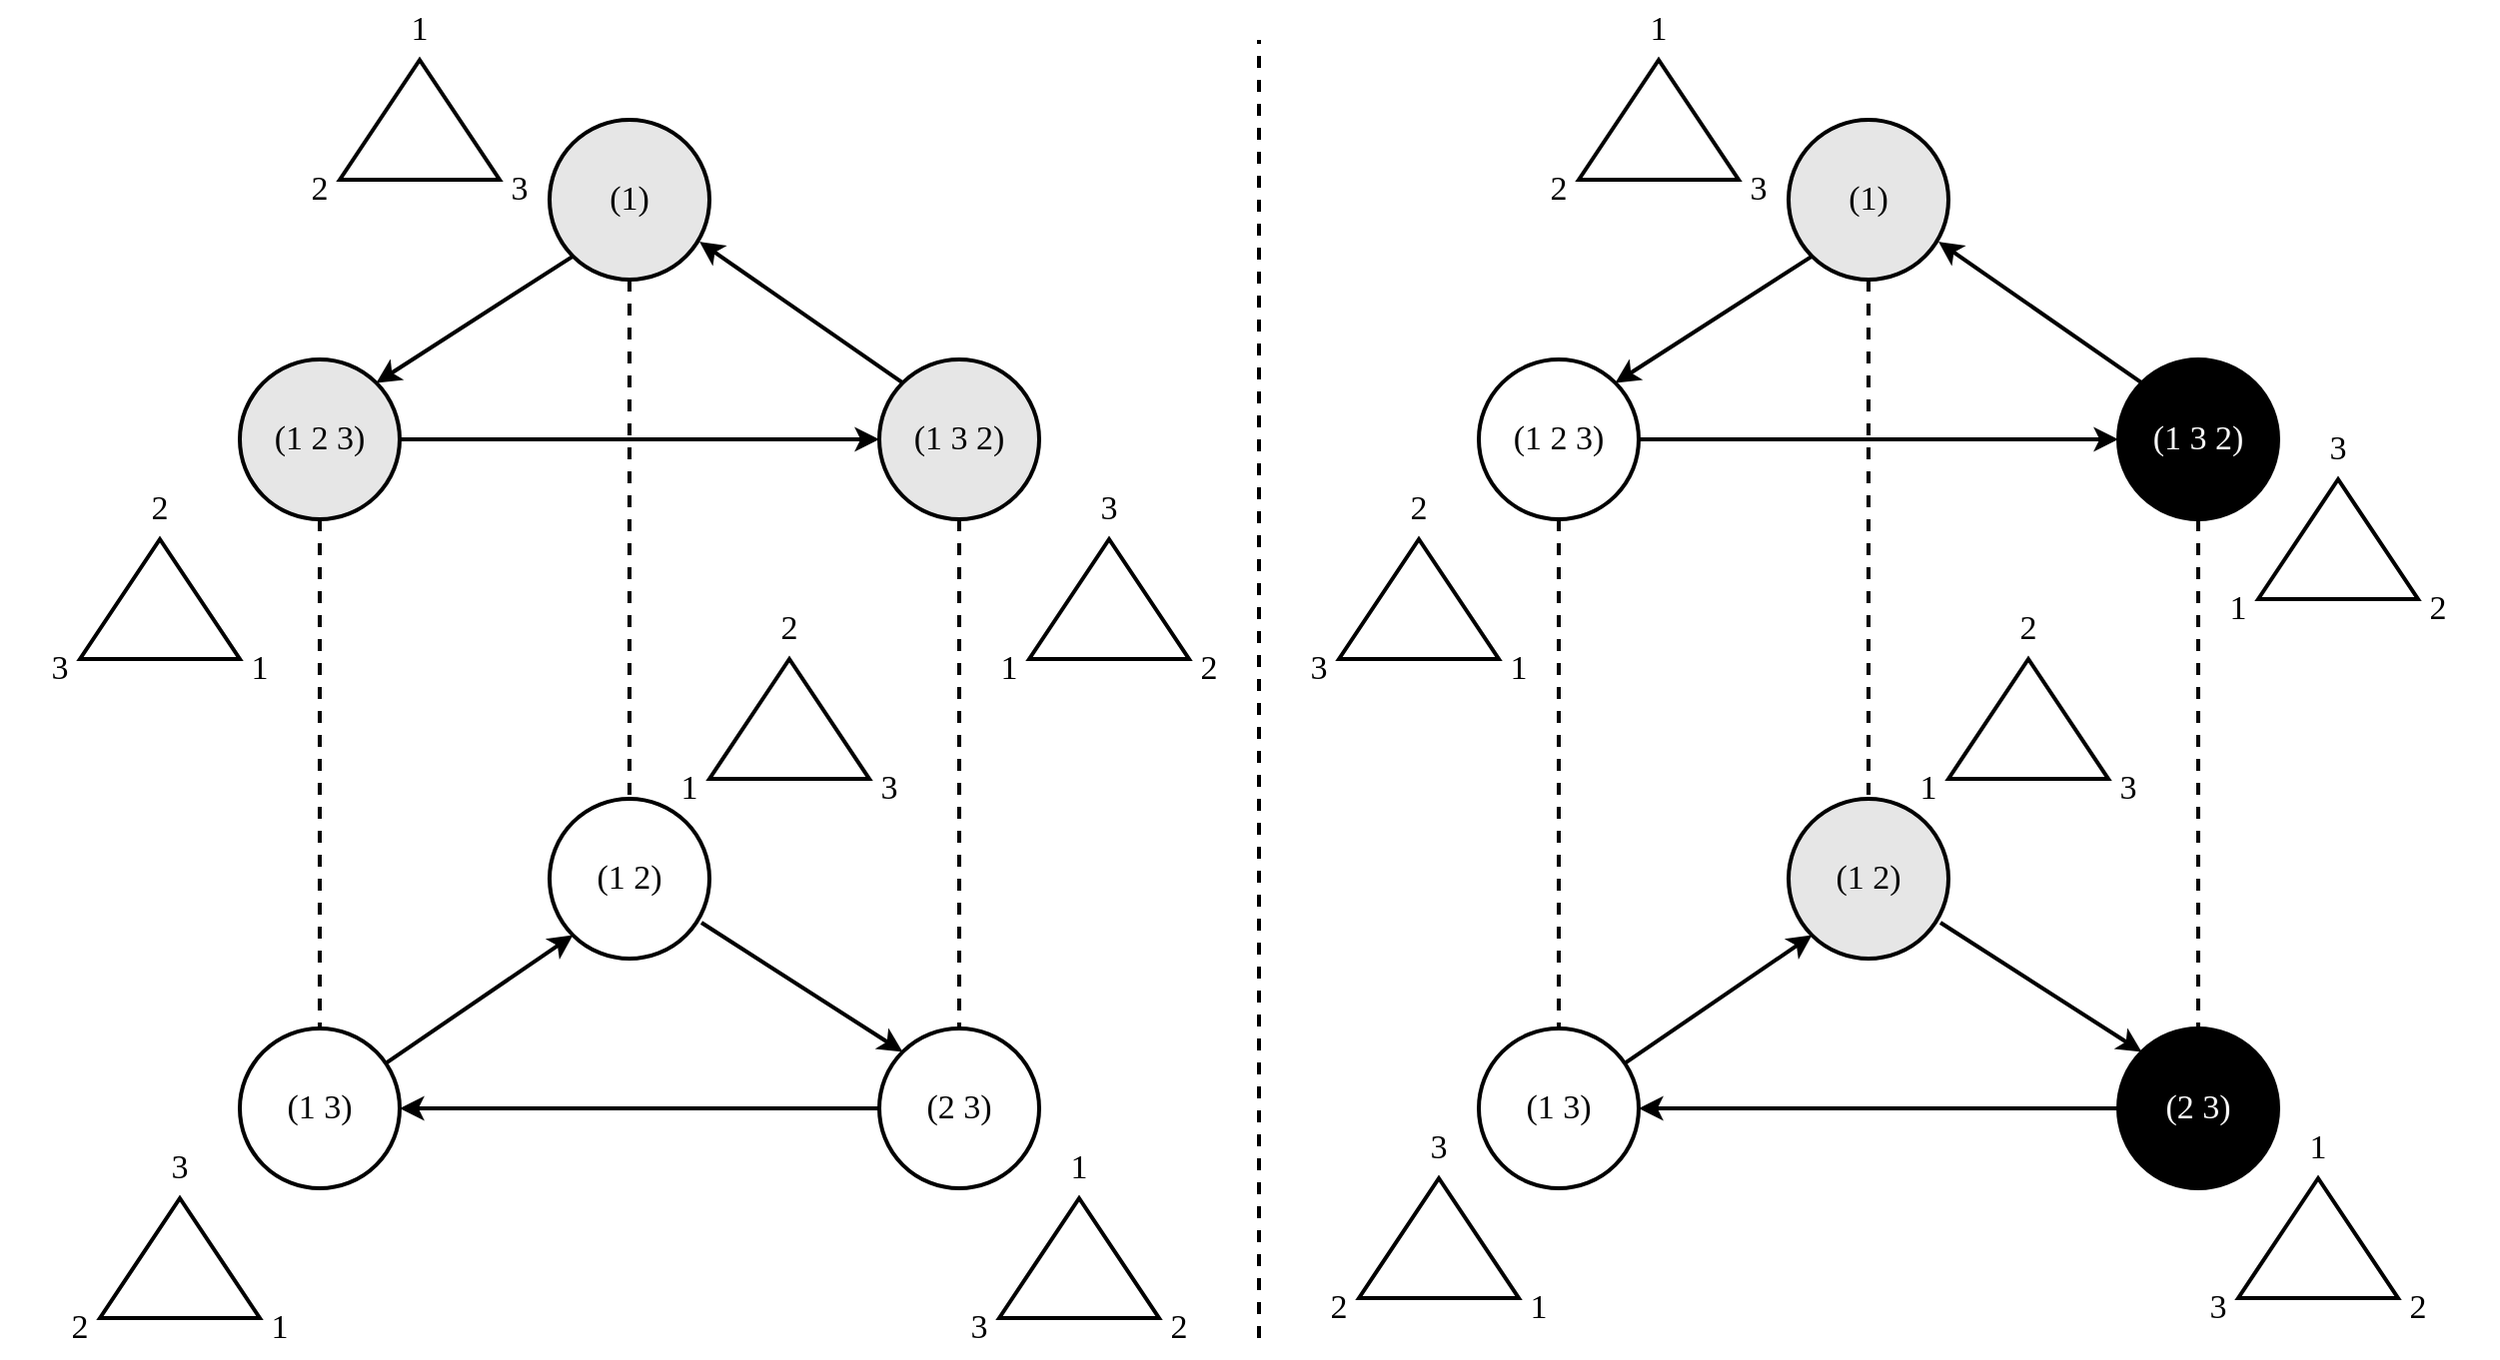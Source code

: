 <mxfile version="16.5.1" type="device" pages="4"><diagram id="60wFF4G1OQi49xWvUQ8T" name="S3/C3"><mxGraphModel dx="946" dy="672" grid="1" gridSize="10" guides="1" tooltips="1" connect="1" arrows="1" fold="1" page="1" pageScale="1" pageWidth="850" pageHeight="1100" math="0" shadow="0"><root><mxCell id="0"/><mxCell id="1" parent="0"/><mxCell id="ILAIS4CABAHHozs6flFo-4" style="rounded=0;orthogonalLoop=1;jettySize=auto;html=1;exitX=0;exitY=1;exitDx=0;exitDy=0;entryX=1;entryY=0;entryDx=0;entryDy=0;strokeWidth=2;fontFamily=Times New Roman;fontSize=17;" parent="1" source="ILAIS4CABAHHozs6flFo-1" target="ILAIS4CABAHHozs6flFo-2" edge="1"><mxGeometry relative="1" as="geometry"/></mxCell><mxCell id="ILAIS4CABAHHozs6flFo-15" style="edgeStyle=none;rounded=0;orthogonalLoop=1;jettySize=auto;html=1;exitX=0.5;exitY=1;exitDx=0;exitDy=0;dashed=1;strokeWidth=2;fontFamily=Times New Roman;fontSize=17;endArrow=none;endFill=0;" parent="1" source="ILAIS4CABAHHozs6flFo-1" target="ILAIS4CABAHHozs6flFo-8" edge="1"><mxGeometry relative="1" as="geometry"/></mxCell><mxCell id="ILAIS4CABAHHozs6flFo-1" value="&lt;font style=&quot;font-size: 17px;&quot;&gt;(1)&lt;/font&gt;" style="ellipse;whiteSpace=wrap;html=1;aspect=fixed;strokeWidth=2;fontFamily=Times New Roman;fontSize=17;fillColor=#E6E6E6;" parent="1" vertex="1"><mxGeometry x="385" y="100" width="80" height="80" as="geometry"/></mxCell><mxCell id="ILAIS4CABAHHozs6flFo-5" style="edgeStyle=none;rounded=0;orthogonalLoop=1;jettySize=auto;html=1;exitX=1;exitY=0.5;exitDx=0;exitDy=0;entryX=0;entryY=0.5;entryDx=0;entryDy=0;strokeWidth=2;fontFamily=Times New Roman;fontSize=17;" parent="1" source="ILAIS4CABAHHozs6flFo-2" target="ILAIS4CABAHHozs6flFo-3" edge="1"><mxGeometry relative="1" as="geometry"/></mxCell><mxCell id="ILAIS4CABAHHozs6flFo-14" style="edgeStyle=none;rounded=0;orthogonalLoop=1;jettySize=auto;html=1;exitX=0.5;exitY=1;exitDx=0;exitDy=0;entryX=0.5;entryY=0;entryDx=0;entryDy=0;strokeWidth=2;dashed=1;fontFamily=Times New Roman;fontSize=17;endArrow=none;endFill=0;" parent="1" source="ILAIS4CABAHHozs6flFo-2" target="ILAIS4CABAHHozs6flFo-10" edge="1"><mxGeometry relative="1" as="geometry"/></mxCell><mxCell id="ILAIS4CABAHHozs6flFo-2" value="(1 2 3)" style="ellipse;whiteSpace=wrap;html=1;aspect=fixed;strokeWidth=2;fontFamily=Times New Roman;fontSize=17;fillColor=#E6E6E6;" parent="1" vertex="1"><mxGeometry x="230" y="220" width="80" height="80" as="geometry"/></mxCell><mxCell id="ILAIS4CABAHHozs6flFo-6" style="edgeStyle=none;rounded=0;orthogonalLoop=1;jettySize=auto;html=1;exitX=0;exitY=0;exitDx=0;exitDy=0;entryX=0.938;entryY=0.763;entryDx=0;entryDy=0;entryPerimeter=0;strokeWidth=2;fontFamily=Times New Roman;fontSize=17;" parent="1" source="ILAIS4CABAHHozs6flFo-3" target="ILAIS4CABAHHozs6flFo-1" edge="1"><mxGeometry relative="1" as="geometry"/></mxCell><mxCell id="ILAIS4CABAHHozs6flFo-16" style="edgeStyle=none;rounded=0;orthogonalLoop=1;jettySize=auto;html=1;exitX=0.5;exitY=1;exitDx=0;exitDy=0;dashed=1;strokeWidth=2;fontFamily=Times New Roman;fontSize=17;endArrow=none;endFill=0;" parent="1" source="ILAIS4CABAHHozs6flFo-3" target="ILAIS4CABAHHozs6flFo-12" edge="1"><mxGeometry relative="1" as="geometry"/></mxCell><mxCell id="ILAIS4CABAHHozs6flFo-3" value="(1 3 2)" style="ellipse;whiteSpace=wrap;html=1;aspect=fixed;strokeWidth=2;fontFamily=Times New Roman;fontSize=17;fillColor=#E6E6E6;" parent="1" vertex="1"><mxGeometry x="550" y="220" width="80" height="80" as="geometry"/></mxCell><mxCell id="ILAIS4CABAHHozs6flFo-7" style="rounded=0;orthogonalLoop=1;jettySize=auto;html=1;exitX=0.95;exitY=0.775;exitDx=0;exitDy=0;entryX=0;entryY=0;entryDx=0;entryDy=0;strokeWidth=2;exitPerimeter=0;fontFamily=Times New Roman;fontSize=17;" parent="1" source="ILAIS4CABAHHozs6flFo-8" target="ILAIS4CABAHHozs6flFo-12" edge="1"><mxGeometry relative="1" as="geometry"/></mxCell><mxCell id="ILAIS4CABAHHozs6flFo-8" value="(1 2)" style="ellipse;whiteSpace=wrap;html=1;aspect=fixed;strokeWidth=2;fontFamily=Times New Roman;fontSize=17;" parent="1" vertex="1"><mxGeometry x="385" y="440" width="80" height="80" as="geometry"/></mxCell><mxCell id="ILAIS4CABAHHozs6flFo-9" style="edgeStyle=none;rounded=0;orthogonalLoop=1;jettySize=auto;html=1;entryX=1;entryY=0.5;entryDx=0;entryDy=0;strokeWidth=2;exitX=0;exitY=0.5;exitDx=0;exitDy=0;fontFamily=Times New Roman;fontSize=17;" parent="1" source="ILAIS4CABAHHozs6flFo-12" target="ILAIS4CABAHHozs6flFo-10" edge="1"><mxGeometry relative="1" as="geometry"><mxPoint x="420" y="540" as="sourcePoint"/></mxGeometry></mxCell><mxCell id="ILAIS4CABAHHozs6flFo-10" value="(1 3)" style="ellipse;whiteSpace=wrap;html=1;aspect=fixed;strokeWidth=2;fontFamily=Times New Roman;fontSize=17;" parent="1" vertex="1"><mxGeometry x="230" y="555" width="80" height="80" as="geometry"/></mxCell><mxCell id="ILAIS4CABAHHozs6flFo-11" style="edgeStyle=none;rounded=0;orthogonalLoop=1;jettySize=auto;html=1;entryX=0;entryY=1;entryDx=0;entryDy=0;strokeWidth=2;fontFamily=Times New Roman;fontSize=17;" parent="1" source="ILAIS4CABAHHozs6flFo-10" target="ILAIS4CABAHHozs6flFo-8" edge="1"><mxGeometry relative="1" as="geometry"><mxPoint x="310" y="450" as="sourcePoint"/></mxGeometry></mxCell><mxCell id="ILAIS4CABAHHozs6flFo-12" value="(2 3)" style="ellipse;whiteSpace=wrap;html=1;aspect=fixed;strokeWidth=2;fontFamily=Times New Roman;fontSize=17;" parent="1" vertex="1"><mxGeometry x="550" y="555" width="80" height="80" as="geometry"/></mxCell><mxCell id="ILAIS4CABAHHozs6flFo-21" value="" style="group" parent="1" vertex="1" connectable="0"><mxGeometry x="240" y="40" width="160" height="110" as="geometry"/></mxCell><mxCell id="ILAIS4CABAHHozs6flFo-17" value="" style="triangle;whiteSpace=wrap;html=1;fontFamily=Times New Roman;fontSize=17;strokeWidth=2;rotation=-90;" parent="ILAIS4CABAHHozs6flFo-21" vertex="1"><mxGeometry x="50" y="20" width="60" height="80" as="geometry"/></mxCell><mxCell id="ILAIS4CABAHHozs6flFo-18" value="1" style="text;html=1;strokeColor=none;fillColor=none;align=center;verticalAlign=middle;whiteSpace=wrap;rounded=0;fontFamily=Times New Roman;fontSize=17;" parent="ILAIS4CABAHHozs6flFo-21" vertex="1"><mxGeometry x="50" width="60" height="30" as="geometry"/></mxCell><mxCell id="ILAIS4CABAHHozs6flFo-19" value="2" style="text;html=1;strokeColor=none;fillColor=none;align=center;verticalAlign=middle;whiteSpace=wrap;rounded=0;fontFamily=Times New Roman;fontSize=17;" parent="ILAIS4CABAHHozs6flFo-21" vertex="1"><mxGeometry y="80" width="60" height="30" as="geometry"/></mxCell><mxCell id="ILAIS4CABAHHozs6flFo-20" value="3" style="text;html=1;strokeColor=none;fillColor=none;align=center;verticalAlign=middle;whiteSpace=wrap;rounded=0;fontFamily=Times New Roman;fontSize=17;" parent="ILAIS4CABAHHozs6flFo-21" vertex="1"><mxGeometry x="100" y="80" width="60" height="30" as="geometry"/></mxCell><mxCell id="ILAIS4CABAHHozs6flFo-22" value="" style="group" parent="1" vertex="1" connectable="0"><mxGeometry x="110" y="280" width="160" height="110" as="geometry"/></mxCell><mxCell id="ILAIS4CABAHHozs6flFo-23" value="" style="triangle;whiteSpace=wrap;html=1;fontFamily=Times New Roman;fontSize=17;strokeWidth=2;rotation=-90;" parent="ILAIS4CABAHHozs6flFo-22" vertex="1"><mxGeometry x="50" y="20" width="60" height="80" as="geometry"/></mxCell><mxCell id="ILAIS4CABAHHozs6flFo-24" value="2" style="text;html=1;strokeColor=none;fillColor=none;align=center;verticalAlign=middle;whiteSpace=wrap;rounded=0;fontFamily=Times New Roman;fontSize=17;" parent="ILAIS4CABAHHozs6flFo-22" vertex="1"><mxGeometry x="50" width="60" height="30" as="geometry"/></mxCell><mxCell id="ILAIS4CABAHHozs6flFo-25" value="3" style="text;html=1;strokeColor=none;fillColor=none;align=center;verticalAlign=middle;whiteSpace=wrap;rounded=0;fontFamily=Times New Roman;fontSize=17;" parent="ILAIS4CABAHHozs6flFo-22" vertex="1"><mxGeometry y="80" width="60" height="30" as="geometry"/></mxCell><mxCell id="ILAIS4CABAHHozs6flFo-26" value="1" style="text;html=1;strokeColor=none;fillColor=none;align=center;verticalAlign=middle;whiteSpace=wrap;rounded=0;fontFamily=Times New Roman;fontSize=17;" parent="ILAIS4CABAHHozs6flFo-22" vertex="1"><mxGeometry x="100" y="80" width="60" height="30" as="geometry"/></mxCell><mxCell id="ILAIS4CABAHHozs6flFo-27" value="" style="group" parent="1" vertex="1" connectable="0"><mxGeometry x="120" y="610" width="160" height="110" as="geometry"/></mxCell><mxCell id="ILAIS4CABAHHozs6flFo-28" value="" style="triangle;whiteSpace=wrap;html=1;fontFamily=Times New Roman;fontSize=17;strokeWidth=2;rotation=-90;" parent="ILAIS4CABAHHozs6flFo-27" vertex="1"><mxGeometry x="50" y="20" width="60" height="80" as="geometry"/></mxCell><mxCell id="ILAIS4CABAHHozs6flFo-29" value="3" style="text;html=1;strokeColor=none;fillColor=none;align=center;verticalAlign=middle;whiteSpace=wrap;rounded=0;fontFamily=Times New Roman;fontSize=17;" parent="ILAIS4CABAHHozs6flFo-27" vertex="1"><mxGeometry x="50" width="60" height="30" as="geometry"/></mxCell><mxCell id="ILAIS4CABAHHozs6flFo-30" value="2" style="text;html=1;strokeColor=none;fillColor=none;align=center;verticalAlign=middle;whiteSpace=wrap;rounded=0;fontFamily=Times New Roman;fontSize=17;" parent="ILAIS4CABAHHozs6flFo-27" vertex="1"><mxGeometry y="80" width="60" height="30" as="geometry"/></mxCell><mxCell id="ILAIS4CABAHHozs6flFo-31" value="1" style="text;html=1;strokeColor=none;fillColor=none;align=center;verticalAlign=middle;whiteSpace=wrap;rounded=0;fontFamily=Times New Roman;fontSize=17;" parent="ILAIS4CABAHHozs6flFo-27" vertex="1"><mxGeometry x="100" y="80" width="60" height="30" as="geometry"/></mxCell><mxCell id="ILAIS4CABAHHozs6flFo-32" value="" style="group" parent="1" vertex="1" connectable="0"><mxGeometry x="425" y="340" width="160" height="110" as="geometry"/></mxCell><mxCell id="ILAIS4CABAHHozs6flFo-33" value="" style="triangle;whiteSpace=wrap;html=1;fontFamily=Times New Roman;fontSize=17;strokeWidth=2;rotation=-90;" parent="ILAIS4CABAHHozs6flFo-32" vertex="1"><mxGeometry x="50" y="20" width="60" height="80" as="geometry"/></mxCell><mxCell id="ILAIS4CABAHHozs6flFo-34" value="2" style="text;html=1;strokeColor=none;fillColor=none;align=center;verticalAlign=middle;whiteSpace=wrap;rounded=0;fontFamily=Times New Roman;fontSize=17;" parent="ILAIS4CABAHHozs6flFo-32" vertex="1"><mxGeometry x="50" width="60" height="30" as="geometry"/></mxCell><mxCell id="ILAIS4CABAHHozs6flFo-35" value="1" style="text;html=1;strokeColor=none;fillColor=none;align=center;verticalAlign=middle;whiteSpace=wrap;rounded=0;fontFamily=Times New Roman;fontSize=17;" parent="ILAIS4CABAHHozs6flFo-32" vertex="1"><mxGeometry y="80" width="60" height="30" as="geometry"/></mxCell><mxCell id="ILAIS4CABAHHozs6flFo-36" value="3" style="text;html=1;strokeColor=none;fillColor=none;align=center;verticalAlign=middle;whiteSpace=wrap;rounded=0;fontFamily=Times New Roman;fontSize=17;" parent="ILAIS4CABAHHozs6flFo-32" vertex="1"><mxGeometry x="100" y="80" width="60" height="30" as="geometry"/></mxCell><mxCell id="ILAIS4CABAHHozs6flFo-37" value="" style="group" parent="1" vertex="1" connectable="0"><mxGeometry x="585" y="280" width="160" height="110" as="geometry"/></mxCell><mxCell id="ILAIS4CABAHHozs6flFo-38" value="" style="triangle;whiteSpace=wrap;html=1;fontFamily=Times New Roman;fontSize=17;strokeWidth=2;rotation=-90;" parent="ILAIS4CABAHHozs6flFo-37" vertex="1"><mxGeometry x="50" y="20" width="60" height="80" as="geometry"/></mxCell><mxCell id="ILAIS4CABAHHozs6flFo-39" value="3" style="text;html=1;strokeColor=none;fillColor=none;align=center;verticalAlign=middle;whiteSpace=wrap;rounded=0;fontFamily=Times New Roman;fontSize=17;" parent="ILAIS4CABAHHozs6flFo-37" vertex="1"><mxGeometry x="50" width="60" height="30" as="geometry"/></mxCell><mxCell id="ILAIS4CABAHHozs6flFo-40" value="1" style="text;html=1;strokeColor=none;fillColor=none;align=center;verticalAlign=middle;whiteSpace=wrap;rounded=0;fontFamily=Times New Roman;fontSize=17;" parent="ILAIS4CABAHHozs6flFo-37" vertex="1"><mxGeometry y="80" width="60" height="30" as="geometry"/></mxCell><mxCell id="ILAIS4CABAHHozs6flFo-41" value="2" style="text;html=1;strokeColor=none;fillColor=none;align=center;verticalAlign=middle;whiteSpace=wrap;rounded=0;fontFamily=Times New Roman;fontSize=17;" parent="ILAIS4CABAHHozs6flFo-37" vertex="1"><mxGeometry x="100" y="80" width="60" height="30" as="geometry"/></mxCell><mxCell id="ILAIS4CABAHHozs6flFo-42" value="" style="group" parent="1" vertex="1" connectable="0"><mxGeometry x="570" y="610" width="160" height="110" as="geometry"/></mxCell><mxCell id="ILAIS4CABAHHozs6flFo-43" value="" style="triangle;whiteSpace=wrap;html=1;fontFamily=Times New Roman;fontSize=17;strokeWidth=2;rotation=-90;" parent="ILAIS4CABAHHozs6flFo-42" vertex="1"><mxGeometry x="50" y="20" width="60" height="80" as="geometry"/></mxCell><mxCell id="ILAIS4CABAHHozs6flFo-44" value="1" style="text;html=1;strokeColor=none;fillColor=none;align=center;verticalAlign=middle;whiteSpace=wrap;rounded=0;fontFamily=Times New Roman;fontSize=17;" parent="ILAIS4CABAHHozs6flFo-42" vertex="1"><mxGeometry x="50" width="60" height="30" as="geometry"/></mxCell><mxCell id="ILAIS4CABAHHozs6flFo-45" value="3" style="text;html=1;strokeColor=none;fillColor=none;align=center;verticalAlign=middle;whiteSpace=wrap;rounded=0;fontFamily=Times New Roman;fontSize=17;" parent="ILAIS4CABAHHozs6flFo-42" vertex="1"><mxGeometry y="80" width="60" height="30" as="geometry"/></mxCell><mxCell id="ILAIS4CABAHHozs6flFo-46" value="2" style="text;html=1;strokeColor=none;fillColor=none;align=center;verticalAlign=middle;whiteSpace=wrap;rounded=0;fontFamily=Times New Roman;fontSize=17;" parent="ILAIS4CABAHHozs6flFo-42" vertex="1"><mxGeometry x="100" y="80" width="60" height="30" as="geometry"/></mxCell><mxCell id="ILAIS4CABAHHozs6flFo-47" style="rounded=0;orthogonalLoop=1;jettySize=auto;html=1;exitX=0;exitY=1;exitDx=0;exitDy=0;entryX=1;entryY=0;entryDx=0;entryDy=0;strokeWidth=2;fontFamily=Times New Roman;fontSize=17;" parent="1" source="ILAIS4CABAHHozs6flFo-49" target="ILAIS4CABAHHozs6flFo-52" edge="1"><mxGeometry relative="1" as="geometry"/></mxCell><mxCell id="ILAIS4CABAHHozs6flFo-48" style="edgeStyle=none;rounded=0;orthogonalLoop=1;jettySize=auto;html=1;exitX=0.5;exitY=1;exitDx=0;exitDy=0;dashed=1;strokeWidth=2;fontFamily=Times New Roman;fontSize=17;endArrow=none;endFill=0;" parent="1" source="ILAIS4CABAHHozs6flFo-49" target="ILAIS4CABAHHozs6flFo-57" edge="1"><mxGeometry relative="1" as="geometry"/></mxCell><mxCell id="ILAIS4CABAHHozs6flFo-49" value="&lt;font style=&quot;font-size: 17px;&quot;&gt;(1)&lt;/font&gt;" style="ellipse;whiteSpace=wrap;html=1;aspect=fixed;strokeWidth=2;fontFamily=Times New Roman;fontSize=17;fillColor=#E6E6E6;" parent="1" vertex="1"><mxGeometry x="1005" y="100" width="80" height="80" as="geometry"/></mxCell><mxCell id="ILAIS4CABAHHozs6flFo-50" style="edgeStyle=none;rounded=0;orthogonalLoop=1;jettySize=auto;html=1;exitX=1;exitY=0.5;exitDx=0;exitDy=0;entryX=0;entryY=0.5;entryDx=0;entryDy=0;strokeWidth=2;fontFamily=Times New Roman;fontSize=17;" parent="1" source="ILAIS4CABAHHozs6flFo-52" target="ILAIS4CABAHHozs6flFo-55" edge="1"><mxGeometry relative="1" as="geometry"/></mxCell><mxCell id="ILAIS4CABAHHozs6flFo-51" style="edgeStyle=none;rounded=0;orthogonalLoop=1;jettySize=auto;html=1;exitX=0.5;exitY=1;exitDx=0;exitDy=0;entryX=0.5;entryY=0;entryDx=0;entryDy=0;strokeWidth=2;dashed=1;fontFamily=Times New Roman;fontSize=17;endArrow=none;endFill=0;" parent="1" source="ILAIS4CABAHHozs6flFo-52" target="ILAIS4CABAHHozs6flFo-59" edge="1"><mxGeometry relative="1" as="geometry"/></mxCell><mxCell id="ILAIS4CABAHHozs6flFo-52" value="(1 2 3)" style="ellipse;whiteSpace=wrap;html=1;aspect=fixed;strokeWidth=2;fontFamily=Times New Roman;fontSize=17;fillColor=#FFFFFF;" parent="1" vertex="1"><mxGeometry x="850" y="220" width="80" height="80" as="geometry"/></mxCell><mxCell id="ILAIS4CABAHHozs6flFo-53" style="edgeStyle=none;rounded=0;orthogonalLoop=1;jettySize=auto;html=1;exitX=0;exitY=0;exitDx=0;exitDy=0;entryX=0.938;entryY=0.763;entryDx=0;entryDy=0;entryPerimeter=0;strokeWidth=2;fontFamily=Times New Roman;fontSize=17;" parent="1" source="ILAIS4CABAHHozs6flFo-55" target="ILAIS4CABAHHozs6flFo-49" edge="1"><mxGeometry relative="1" as="geometry"/></mxCell><mxCell id="ILAIS4CABAHHozs6flFo-54" style="edgeStyle=none;rounded=0;orthogonalLoop=1;jettySize=auto;html=1;exitX=0.5;exitY=1;exitDx=0;exitDy=0;dashed=1;strokeWidth=2;fontFamily=Times New Roman;fontSize=17;endArrow=none;endFill=0;" parent="1" source="ILAIS4CABAHHozs6flFo-55" target="ILAIS4CABAHHozs6flFo-61" edge="1"><mxGeometry relative="1" as="geometry"/></mxCell><mxCell id="ILAIS4CABAHHozs6flFo-55" value="(1 3 2)" style="ellipse;whiteSpace=wrap;html=1;aspect=fixed;strokeWidth=2;fontFamily=Times New Roman;fontSize=17;fillColor=#000000;sketch=0;shadow=0;fontColor=#FFFFFF;" parent="1" vertex="1"><mxGeometry x="1170" y="220" width="80" height="80" as="geometry"/></mxCell><mxCell id="ILAIS4CABAHHozs6flFo-56" style="rounded=0;orthogonalLoop=1;jettySize=auto;html=1;exitX=0.95;exitY=0.775;exitDx=0;exitDy=0;entryX=0;entryY=0;entryDx=0;entryDy=0;strokeWidth=2;exitPerimeter=0;fontFamily=Times New Roman;fontSize=17;" parent="1" source="ILAIS4CABAHHozs6flFo-57" target="ILAIS4CABAHHozs6flFo-61" edge="1"><mxGeometry relative="1" as="geometry"/></mxCell><mxCell id="ILAIS4CABAHHozs6flFo-57" value="(1 2)" style="ellipse;whiteSpace=wrap;html=1;aspect=fixed;strokeWidth=2;fontFamily=Times New Roman;fontSize=17;fillColor=#E6E6E6;" parent="1" vertex="1"><mxGeometry x="1005" y="440" width="80" height="80" as="geometry"/></mxCell><mxCell id="ILAIS4CABAHHozs6flFo-58" style="edgeStyle=none;rounded=0;orthogonalLoop=1;jettySize=auto;html=1;entryX=1;entryY=0.5;entryDx=0;entryDy=0;strokeWidth=2;exitX=0;exitY=0.5;exitDx=0;exitDy=0;fontFamily=Times New Roman;fontSize=17;" parent="1" source="ILAIS4CABAHHozs6flFo-61" target="ILAIS4CABAHHozs6flFo-59" edge="1"><mxGeometry relative="1" as="geometry"><mxPoint x="1040" y="540" as="sourcePoint"/></mxGeometry></mxCell><mxCell id="ILAIS4CABAHHozs6flFo-59" value="(1 3)" style="ellipse;whiteSpace=wrap;html=1;aspect=fixed;strokeWidth=2;fontFamily=Times New Roman;fontSize=17;" parent="1" vertex="1"><mxGeometry x="850" y="555" width="80" height="80" as="geometry"/></mxCell><mxCell id="ILAIS4CABAHHozs6flFo-60" style="edgeStyle=none;rounded=0;orthogonalLoop=1;jettySize=auto;html=1;entryX=0;entryY=1;entryDx=0;entryDy=0;strokeWidth=2;fontFamily=Times New Roman;fontSize=17;" parent="1" source="ILAIS4CABAHHozs6flFo-59" target="ILAIS4CABAHHozs6flFo-57" edge="1"><mxGeometry relative="1" as="geometry"><mxPoint x="930" y="450" as="sourcePoint"/></mxGeometry></mxCell><mxCell id="ILAIS4CABAHHozs6flFo-61" value="(2 3)" style="ellipse;whiteSpace=wrap;html=1;aspect=fixed;strokeWidth=2;fontFamily=Times New Roman;fontSize=17;sketch=0;shadow=0;fillColor=#000000;fontColor=#FFFFFF;" parent="1" vertex="1"><mxGeometry x="1170" y="555" width="80" height="80" as="geometry"/></mxCell><mxCell id="ILAIS4CABAHHozs6flFo-62" value="" style="group" parent="1" vertex="1" connectable="0"><mxGeometry x="860" y="40" width="160" height="110" as="geometry"/></mxCell><mxCell id="ILAIS4CABAHHozs6flFo-63" value="" style="triangle;whiteSpace=wrap;html=1;fontFamily=Times New Roman;fontSize=17;strokeWidth=2;rotation=-90;" parent="ILAIS4CABAHHozs6flFo-62" vertex="1"><mxGeometry x="50" y="20" width="60" height="80" as="geometry"/></mxCell><mxCell id="ILAIS4CABAHHozs6flFo-64" value="1" style="text;html=1;strokeColor=none;fillColor=none;align=center;verticalAlign=middle;whiteSpace=wrap;rounded=0;fontFamily=Times New Roman;fontSize=17;" parent="ILAIS4CABAHHozs6flFo-62" vertex="1"><mxGeometry x="50" width="60" height="30" as="geometry"/></mxCell><mxCell id="ILAIS4CABAHHozs6flFo-65" value="2" style="text;html=1;strokeColor=none;fillColor=none;align=center;verticalAlign=middle;whiteSpace=wrap;rounded=0;fontFamily=Times New Roman;fontSize=17;" parent="ILAIS4CABAHHozs6flFo-62" vertex="1"><mxGeometry y="80" width="60" height="30" as="geometry"/></mxCell><mxCell id="ILAIS4CABAHHozs6flFo-66" value="3" style="text;html=1;strokeColor=none;fillColor=none;align=center;verticalAlign=middle;whiteSpace=wrap;rounded=0;fontFamily=Times New Roman;fontSize=17;" parent="ILAIS4CABAHHozs6flFo-62" vertex="1"><mxGeometry x="100" y="80" width="60" height="30" as="geometry"/></mxCell><mxCell id="ILAIS4CABAHHozs6flFo-67" value="" style="group" parent="1" vertex="1" connectable="0"><mxGeometry x="740" y="280" width="160" height="110" as="geometry"/></mxCell><mxCell id="ILAIS4CABAHHozs6flFo-68" value="" style="triangle;whiteSpace=wrap;html=1;fontFamily=Times New Roman;fontSize=17;strokeWidth=2;rotation=-90;" parent="ILAIS4CABAHHozs6flFo-67" vertex="1"><mxGeometry x="50" y="20" width="60" height="80" as="geometry"/></mxCell><mxCell id="ILAIS4CABAHHozs6flFo-69" value="2" style="text;html=1;strokeColor=none;fillColor=none;align=center;verticalAlign=middle;whiteSpace=wrap;rounded=0;fontFamily=Times New Roman;fontSize=17;" parent="ILAIS4CABAHHozs6flFo-67" vertex="1"><mxGeometry x="50" width="60" height="30" as="geometry"/></mxCell><mxCell id="ILAIS4CABAHHozs6flFo-70" value="3" style="text;html=1;strokeColor=none;fillColor=none;align=center;verticalAlign=middle;whiteSpace=wrap;rounded=0;fontFamily=Times New Roman;fontSize=17;" parent="ILAIS4CABAHHozs6flFo-67" vertex="1"><mxGeometry y="80" width="60" height="30" as="geometry"/></mxCell><mxCell id="ILAIS4CABAHHozs6flFo-71" value="1" style="text;html=1;strokeColor=none;fillColor=none;align=center;verticalAlign=middle;whiteSpace=wrap;rounded=0;fontFamily=Times New Roman;fontSize=17;" parent="ILAIS4CABAHHozs6flFo-67" vertex="1"><mxGeometry x="100" y="80" width="60" height="30" as="geometry"/></mxCell><mxCell id="ILAIS4CABAHHozs6flFo-72" value="" style="group" parent="1" vertex="1" connectable="0"><mxGeometry x="750" y="600" width="160" height="110" as="geometry"/></mxCell><mxCell id="ILAIS4CABAHHozs6flFo-73" value="" style="triangle;whiteSpace=wrap;html=1;fontFamily=Times New Roman;fontSize=17;strokeWidth=2;rotation=-90;" parent="ILAIS4CABAHHozs6flFo-72" vertex="1"><mxGeometry x="50" y="20" width="60" height="80" as="geometry"/></mxCell><mxCell id="ILAIS4CABAHHozs6flFo-74" value="3" style="text;html=1;strokeColor=none;fillColor=none;align=center;verticalAlign=middle;whiteSpace=wrap;rounded=0;fontFamily=Times New Roman;fontSize=17;" parent="ILAIS4CABAHHozs6flFo-72" vertex="1"><mxGeometry x="50" width="60" height="30" as="geometry"/></mxCell><mxCell id="ILAIS4CABAHHozs6flFo-75" value="2" style="text;html=1;strokeColor=none;fillColor=none;align=center;verticalAlign=middle;whiteSpace=wrap;rounded=0;fontFamily=Times New Roman;fontSize=17;" parent="ILAIS4CABAHHozs6flFo-72" vertex="1"><mxGeometry y="80" width="60" height="30" as="geometry"/></mxCell><mxCell id="ILAIS4CABAHHozs6flFo-76" value="1" style="text;html=1;strokeColor=none;fillColor=none;align=center;verticalAlign=middle;whiteSpace=wrap;rounded=0;fontFamily=Times New Roman;fontSize=17;" parent="ILAIS4CABAHHozs6flFo-72" vertex="1"><mxGeometry x="100" y="80" width="60" height="30" as="geometry"/></mxCell><mxCell id="ILAIS4CABAHHozs6flFo-77" value="" style="group" parent="1" vertex="1" connectable="0"><mxGeometry x="1045" y="340" width="160" height="110" as="geometry"/></mxCell><mxCell id="ILAIS4CABAHHozs6flFo-78" value="" style="triangle;whiteSpace=wrap;html=1;fontFamily=Times New Roman;fontSize=17;strokeWidth=2;rotation=-90;" parent="ILAIS4CABAHHozs6flFo-77" vertex="1"><mxGeometry x="50" y="20" width="60" height="80" as="geometry"/></mxCell><mxCell id="ILAIS4CABAHHozs6flFo-79" value="2" style="text;html=1;strokeColor=none;fillColor=none;align=center;verticalAlign=middle;whiteSpace=wrap;rounded=0;fontFamily=Times New Roman;fontSize=17;" parent="ILAIS4CABAHHozs6flFo-77" vertex="1"><mxGeometry x="50" width="60" height="30" as="geometry"/></mxCell><mxCell id="ILAIS4CABAHHozs6flFo-80" value="1" style="text;html=1;strokeColor=none;fillColor=none;align=center;verticalAlign=middle;whiteSpace=wrap;rounded=0;fontFamily=Times New Roman;fontSize=17;" parent="ILAIS4CABAHHozs6flFo-77" vertex="1"><mxGeometry y="80" width="60" height="30" as="geometry"/></mxCell><mxCell id="ILAIS4CABAHHozs6flFo-81" value="3" style="text;html=1;strokeColor=none;fillColor=none;align=center;verticalAlign=middle;whiteSpace=wrap;rounded=0;fontFamily=Times New Roman;fontSize=17;" parent="ILAIS4CABAHHozs6flFo-77" vertex="1"><mxGeometry x="100" y="80" width="60" height="30" as="geometry"/></mxCell><mxCell id="ILAIS4CABAHHozs6flFo-82" value="" style="group" parent="1" vertex="1" connectable="0"><mxGeometry x="1200" y="250" width="160" height="110" as="geometry"/></mxCell><mxCell id="ILAIS4CABAHHozs6flFo-83" value="" style="triangle;whiteSpace=wrap;html=1;fontFamily=Times New Roman;fontSize=17;strokeWidth=2;rotation=-90;" parent="ILAIS4CABAHHozs6flFo-82" vertex="1"><mxGeometry x="50" y="20" width="60" height="80" as="geometry"/></mxCell><mxCell id="ILAIS4CABAHHozs6flFo-84" value="3" style="text;html=1;strokeColor=none;fillColor=none;align=center;verticalAlign=middle;whiteSpace=wrap;rounded=0;fontFamily=Times New Roman;fontSize=17;" parent="ILAIS4CABAHHozs6flFo-82" vertex="1"><mxGeometry x="50" width="60" height="30" as="geometry"/></mxCell><mxCell id="ILAIS4CABAHHozs6flFo-85" value="1" style="text;html=1;strokeColor=none;fillColor=none;align=center;verticalAlign=middle;whiteSpace=wrap;rounded=0;fontFamily=Times New Roman;fontSize=17;" parent="ILAIS4CABAHHozs6flFo-82" vertex="1"><mxGeometry y="80" width="60" height="30" as="geometry"/></mxCell><mxCell id="ILAIS4CABAHHozs6flFo-86" value="2" style="text;html=1;strokeColor=none;fillColor=none;align=center;verticalAlign=middle;whiteSpace=wrap;rounded=0;fontFamily=Times New Roman;fontSize=17;" parent="ILAIS4CABAHHozs6flFo-82" vertex="1"><mxGeometry x="100" y="80" width="60" height="30" as="geometry"/></mxCell><mxCell id="ILAIS4CABAHHozs6flFo-87" value="" style="group" parent="1" vertex="1" connectable="0"><mxGeometry x="1190" y="600" width="160" height="110" as="geometry"/></mxCell><mxCell id="ILAIS4CABAHHozs6flFo-88" value="" style="triangle;whiteSpace=wrap;html=1;fontFamily=Times New Roman;fontSize=17;strokeWidth=2;rotation=-90;" parent="ILAIS4CABAHHozs6flFo-87" vertex="1"><mxGeometry x="50" y="20" width="60" height="80" as="geometry"/></mxCell><mxCell id="ILAIS4CABAHHozs6flFo-89" value="1" style="text;html=1;strokeColor=none;fillColor=none;align=center;verticalAlign=middle;whiteSpace=wrap;rounded=0;fontFamily=Times New Roman;fontSize=17;" parent="ILAIS4CABAHHozs6flFo-87" vertex="1"><mxGeometry x="50" width="60" height="30" as="geometry"/></mxCell><mxCell id="ILAIS4CABAHHozs6flFo-90" value="3" style="text;html=1;strokeColor=none;fillColor=none;align=center;verticalAlign=middle;whiteSpace=wrap;rounded=0;fontFamily=Times New Roman;fontSize=17;" parent="ILAIS4CABAHHozs6flFo-87" vertex="1"><mxGeometry y="80" width="60" height="30" as="geometry"/></mxCell><mxCell id="ILAIS4CABAHHozs6flFo-91" value="2" style="text;html=1;strokeColor=none;fillColor=none;align=center;verticalAlign=middle;whiteSpace=wrap;rounded=0;fontFamily=Times New Roman;fontSize=17;" parent="ILAIS4CABAHHozs6flFo-87" vertex="1"><mxGeometry x="100" y="80" width="60" height="30" as="geometry"/></mxCell><mxCell id="ILAIS4CABAHHozs6flFo-92" value="" style="endArrow=none;html=1;rounded=0;dashed=1;fontFamily=Times New Roman;fontSize=17;fontColor=#FFFFFF;strokeWidth=2;" parent="1" edge="1"><mxGeometry width="50" height="50" relative="1" as="geometry"><mxPoint x="740" y="710" as="sourcePoint"/><mxPoint x="740" y="60" as="targetPoint"/></mxGeometry></mxCell></root></mxGraphModel></diagram><diagram id="eP5PnHw_kzrZ-8MY3_0P" name="aH"><mxGraphModel dx="946" dy="672" grid="1" gridSize="10" guides="1" tooltips="1" connect="1" arrows="1" fold="1" page="1" pageScale="1" pageWidth="850" pageHeight="1100" math="0" shadow="0"><root><mxCell id="azvx5g9a3jz-tinKvw5L-0"/><mxCell id="azvx5g9a3jz-tinKvw5L-1" parent="azvx5g9a3jz-tinKvw5L-0"/><mxCell id="azvx5g9a3jz-tinKvw5L-2" style="rounded=0;orthogonalLoop=1;jettySize=auto;html=1;exitX=0;exitY=1;exitDx=0;exitDy=0;entryX=1;entryY=0;entryDx=0;entryDy=0;strokeWidth=2;fontFamily=Times New Roman;fontSize=17;" parent="azvx5g9a3jz-tinKvw5L-1" source="azvx5g9a3jz-tinKvw5L-4" target="azvx5g9a3jz-tinKvw5L-7" edge="1"><mxGeometry relative="1" as="geometry"/></mxCell><mxCell id="azvx5g9a3jz-tinKvw5L-3" style="edgeStyle=none;rounded=0;orthogonalLoop=1;jettySize=auto;html=1;exitX=0.5;exitY=1;exitDx=0;exitDy=0;dashed=1;strokeWidth=2;fontFamily=Times New Roman;fontSize=17;endArrow=none;endFill=0;" parent="azvx5g9a3jz-tinKvw5L-1" source="azvx5g9a3jz-tinKvw5L-4" target="azvx5g9a3jz-tinKvw5L-12" edge="1"><mxGeometry relative="1" as="geometry"/></mxCell><mxCell id="azvx5g9a3jz-tinKvw5L-4" value="&lt;font style=&quot;font-size: 17px;&quot;&gt;(1)&lt;/font&gt;" style="ellipse;whiteSpace=wrap;html=1;aspect=fixed;strokeWidth=2;fontFamily=Times New Roman;fontSize=17;fillColor=#E6E6E6;" parent="azvx5g9a3jz-tinKvw5L-1" vertex="1"><mxGeometry x="385" y="100" width="80" height="80" as="geometry"/></mxCell><mxCell id="azvx5g9a3jz-tinKvw5L-5" style="edgeStyle=none;rounded=0;orthogonalLoop=1;jettySize=auto;html=1;exitX=1;exitY=0.5;exitDx=0;exitDy=0;entryX=0;entryY=0.5;entryDx=0;entryDy=0;strokeWidth=2;fontFamily=Times New Roman;fontSize=17;" parent="azvx5g9a3jz-tinKvw5L-1" source="azvx5g9a3jz-tinKvw5L-7" target="azvx5g9a3jz-tinKvw5L-10" edge="1"><mxGeometry relative="1" as="geometry"/></mxCell><mxCell id="azvx5g9a3jz-tinKvw5L-6" style="edgeStyle=none;rounded=0;orthogonalLoop=1;jettySize=auto;html=1;exitX=0.5;exitY=1;exitDx=0;exitDy=0;entryX=0.5;entryY=0;entryDx=0;entryDy=0;strokeWidth=2;dashed=1;fontFamily=Times New Roman;fontSize=17;endArrow=none;endFill=0;" parent="azvx5g9a3jz-tinKvw5L-1" source="azvx5g9a3jz-tinKvw5L-7" target="azvx5g9a3jz-tinKvw5L-14" edge="1"><mxGeometry relative="1" as="geometry"/></mxCell><mxCell id="azvx5g9a3jz-tinKvw5L-7" value="(1 2 3)" style="ellipse;whiteSpace=wrap;html=1;aspect=fixed;strokeWidth=2;fontFamily=Times New Roman;fontSize=17;fillColor=#E6E6E6;" parent="azvx5g9a3jz-tinKvw5L-1" vertex="1"><mxGeometry x="230" y="220" width="80" height="80" as="geometry"/></mxCell><mxCell id="azvx5g9a3jz-tinKvw5L-8" style="edgeStyle=none;rounded=0;orthogonalLoop=1;jettySize=auto;html=1;exitX=0;exitY=0;exitDx=0;exitDy=0;entryX=0.938;entryY=0.763;entryDx=0;entryDy=0;entryPerimeter=0;strokeWidth=2;fontFamily=Times New Roman;fontSize=17;" parent="azvx5g9a3jz-tinKvw5L-1" source="azvx5g9a3jz-tinKvw5L-10" target="azvx5g9a3jz-tinKvw5L-4" edge="1"><mxGeometry relative="1" as="geometry"/></mxCell><mxCell id="azvx5g9a3jz-tinKvw5L-9" style="edgeStyle=none;rounded=0;orthogonalLoop=1;jettySize=auto;html=1;exitX=0.5;exitY=1;exitDx=0;exitDy=0;dashed=1;strokeWidth=2;fontFamily=Times New Roman;fontSize=17;endArrow=none;endFill=0;" parent="azvx5g9a3jz-tinKvw5L-1" source="azvx5g9a3jz-tinKvw5L-10" target="azvx5g9a3jz-tinKvw5L-16" edge="1"><mxGeometry relative="1" as="geometry"/></mxCell><mxCell id="azvx5g9a3jz-tinKvw5L-10" value="(1 3 2)" style="ellipse;whiteSpace=wrap;html=1;aspect=fixed;strokeWidth=2;fontFamily=Times New Roman;fontSize=17;fillColor=#E6E6E6;" parent="azvx5g9a3jz-tinKvw5L-1" vertex="1"><mxGeometry x="550" y="220" width="80" height="80" as="geometry"/></mxCell><mxCell id="azvx5g9a3jz-tinKvw5L-11" style="rounded=0;orthogonalLoop=1;jettySize=auto;html=1;exitX=0.95;exitY=0.775;exitDx=0;exitDy=0;entryX=0;entryY=0;entryDx=0;entryDy=0;strokeWidth=2;exitPerimeter=0;fontFamily=Times New Roman;fontSize=17;" parent="azvx5g9a3jz-tinKvw5L-1" source="azvx5g9a3jz-tinKvw5L-12" target="azvx5g9a3jz-tinKvw5L-16" edge="1"><mxGeometry relative="1" as="geometry"/></mxCell><mxCell id="azvx5g9a3jz-tinKvw5L-12" value="(1 2)" style="ellipse;whiteSpace=wrap;html=1;aspect=fixed;strokeWidth=2;fontFamily=Times New Roman;fontSize=17;" parent="azvx5g9a3jz-tinKvw5L-1" vertex="1"><mxGeometry x="385" y="440" width="80" height="80" as="geometry"/></mxCell><mxCell id="azvx5g9a3jz-tinKvw5L-13" style="edgeStyle=none;rounded=0;orthogonalLoop=1;jettySize=auto;html=1;entryX=1;entryY=0.5;entryDx=0;entryDy=0;strokeWidth=2;exitX=0;exitY=0.5;exitDx=0;exitDy=0;fontFamily=Times New Roman;fontSize=17;" parent="azvx5g9a3jz-tinKvw5L-1" source="azvx5g9a3jz-tinKvw5L-16" target="azvx5g9a3jz-tinKvw5L-14" edge="1"><mxGeometry relative="1" as="geometry"><mxPoint x="420" y="540" as="sourcePoint"/></mxGeometry></mxCell><mxCell id="azvx5g9a3jz-tinKvw5L-14" value="(1 3)" style="ellipse;whiteSpace=wrap;html=1;aspect=fixed;strokeWidth=2;fontFamily=Times New Roman;fontSize=17;" parent="azvx5g9a3jz-tinKvw5L-1" vertex="1"><mxGeometry x="230" y="555" width="80" height="80" as="geometry"/></mxCell><mxCell id="azvx5g9a3jz-tinKvw5L-15" style="edgeStyle=none;rounded=0;orthogonalLoop=1;jettySize=auto;html=1;entryX=0;entryY=1;entryDx=0;entryDy=0;strokeWidth=2;fontFamily=Times New Roman;fontSize=17;" parent="azvx5g9a3jz-tinKvw5L-1" source="azvx5g9a3jz-tinKvw5L-14" target="azvx5g9a3jz-tinKvw5L-12" edge="1"><mxGeometry relative="1" as="geometry"><mxPoint x="310" y="450" as="sourcePoint"/></mxGeometry></mxCell><mxCell id="azvx5g9a3jz-tinKvw5L-16" value="(2 3)" style="ellipse;whiteSpace=wrap;html=1;aspect=fixed;strokeWidth=2;fontFamily=Times New Roman;fontSize=17;" parent="azvx5g9a3jz-tinKvw5L-1" vertex="1"><mxGeometry x="550" y="555" width="80" height="80" as="geometry"/></mxCell><mxCell id="azvx5g9a3jz-tinKvw5L-17" value="" style="group" parent="azvx5g9a3jz-tinKvw5L-1" vertex="1" connectable="0"><mxGeometry x="240" y="40" width="160" height="110" as="geometry"/></mxCell><mxCell id="azvx5g9a3jz-tinKvw5L-18" value="" style="triangle;whiteSpace=wrap;html=1;fontFamily=Times New Roman;fontSize=17;strokeWidth=2;rotation=-90;" parent="azvx5g9a3jz-tinKvw5L-17" vertex="1"><mxGeometry x="50" y="20" width="60" height="80" as="geometry"/></mxCell><mxCell id="azvx5g9a3jz-tinKvw5L-19" value="1" style="text;html=1;strokeColor=none;fillColor=none;align=center;verticalAlign=middle;whiteSpace=wrap;rounded=0;fontFamily=Times New Roman;fontSize=17;" parent="azvx5g9a3jz-tinKvw5L-17" vertex="1"><mxGeometry x="50" width="60" height="30" as="geometry"/></mxCell><mxCell id="azvx5g9a3jz-tinKvw5L-20" value="2" style="text;html=1;strokeColor=none;fillColor=none;align=center;verticalAlign=middle;whiteSpace=wrap;rounded=0;fontFamily=Times New Roman;fontSize=17;" parent="azvx5g9a3jz-tinKvw5L-17" vertex="1"><mxGeometry y="80" width="60" height="30" as="geometry"/></mxCell><mxCell id="azvx5g9a3jz-tinKvw5L-21" value="3" style="text;html=1;strokeColor=none;fillColor=none;align=center;verticalAlign=middle;whiteSpace=wrap;rounded=0;fontFamily=Times New Roman;fontSize=17;" parent="azvx5g9a3jz-tinKvw5L-17" vertex="1"><mxGeometry x="100" y="80" width="60" height="30" as="geometry"/></mxCell><mxCell id="azvx5g9a3jz-tinKvw5L-22" value="" style="group" parent="azvx5g9a3jz-tinKvw5L-1" vertex="1" connectable="0"><mxGeometry x="110" y="280" width="160" height="110" as="geometry"/></mxCell><mxCell id="azvx5g9a3jz-tinKvw5L-23" value="" style="triangle;whiteSpace=wrap;html=1;fontFamily=Times New Roman;fontSize=17;strokeWidth=2;rotation=-90;" parent="azvx5g9a3jz-tinKvw5L-22" vertex="1"><mxGeometry x="50" y="20" width="60" height="80" as="geometry"/></mxCell><mxCell id="azvx5g9a3jz-tinKvw5L-24" value="2" style="text;html=1;strokeColor=none;fillColor=none;align=center;verticalAlign=middle;whiteSpace=wrap;rounded=0;fontFamily=Times New Roman;fontSize=17;" parent="azvx5g9a3jz-tinKvw5L-22" vertex="1"><mxGeometry x="50" width="60" height="30" as="geometry"/></mxCell><mxCell id="azvx5g9a3jz-tinKvw5L-25" value="3" style="text;html=1;strokeColor=none;fillColor=none;align=center;verticalAlign=middle;whiteSpace=wrap;rounded=0;fontFamily=Times New Roman;fontSize=17;" parent="azvx5g9a3jz-tinKvw5L-22" vertex="1"><mxGeometry y="80" width="60" height="30" as="geometry"/></mxCell><mxCell id="azvx5g9a3jz-tinKvw5L-26" value="1" style="text;html=1;strokeColor=none;fillColor=none;align=center;verticalAlign=middle;whiteSpace=wrap;rounded=0;fontFamily=Times New Roman;fontSize=17;" parent="azvx5g9a3jz-tinKvw5L-22" vertex="1"><mxGeometry x="100" y="80" width="60" height="30" as="geometry"/></mxCell><mxCell id="azvx5g9a3jz-tinKvw5L-27" value="" style="group" parent="azvx5g9a3jz-tinKvw5L-1" vertex="1" connectable="0"><mxGeometry x="120" y="610" width="160" height="110" as="geometry"/></mxCell><mxCell id="azvx5g9a3jz-tinKvw5L-28" value="" style="triangle;whiteSpace=wrap;html=1;fontFamily=Times New Roman;fontSize=17;strokeWidth=2;rotation=-90;" parent="azvx5g9a3jz-tinKvw5L-27" vertex="1"><mxGeometry x="50" y="20" width="60" height="80" as="geometry"/></mxCell><mxCell id="azvx5g9a3jz-tinKvw5L-29" value="3" style="text;html=1;strokeColor=none;fillColor=none;align=center;verticalAlign=middle;whiteSpace=wrap;rounded=0;fontFamily=Times New Roman;fontSize=17;" parent="azvx5g9a3jz-tinKvw5L-27" vertex="1"><mxGeometry x="50" width="60" height="30" as="geometry"/></mxCell><mxCell id="azvx5g9a3jz-tinKvw5L-30" value="2" style="text;html=1;strokeColor=none;fillColor=none;align=center;verticalAlign=middle;whiteSpace=wrap;rounded=0;fontFamily=Times New Roman;fontSize=17;" parent="azvx5g9a3jz-tinKvw5L-27" vertex="1"><mxGeometry y="80" width="60" height="30" as="geometry"/></mxCell><mxCell id="azvx5g9a3jz-tinKvw5L-31" value="1" style="text;html=1;strokeColor=none;fillColor=none;align=center;verticalAlign=middle;whiteSpace=wrap;rounded=0;fontFamily=Times New Roman;fontSize=17;" parent="azvx5g9a3jz-tinKvw5L-27" vertex="1"><mxGeometry x="100" y="80" width="60" height="30" as="geometry"/></mxCell><mxCell id="azvx5g9a3jz-tinKvw5L-32" value="" style="group" parent="azvx5g9a3jz-tinKvw5L-1" vertex="1" connectable="0"><mxGeometry x="425" y="340" width="160" height="110" as="geometry"/></mxCell><mxCell id="azvx5g9a3jz-tinKvw5L-33" value="" style="triangle;whiteSpace=wrap;html=1;fontFamily=Times New Roman;fontSize=17;strokeWidth=2;rotation=-90;" parent="azvx5g9a3jz-tinKvw5L-32" vertex="1"><mxGeometry x="50" y="20" width="60" height="80" as="geometry"/></mxCell><mxCell id="azvx5g9a3jz-tinKvw5L-34" value="2" style="text;html=1;strokeColor=none;fillColor=none;align=center;verticalAlign=middle;whiteSpace=wrap;rounded=0;fontFamily=Times New Roman;fontSize=17;" parent="azvx5g9a3jz-tinKvw5L-32" vertex="1"><mxGeometry x="50" width="60" height="30" as="geometry"/></mxCell><mxCell id="azvx5g9a3jz-tinKvw5L-35" value="1" style="text;html=1;strokeColor=none;fillColor=none;align=center;verticalAlign=middle;whiteSpace=wrap;rounded=0;fontFamily=Times New Roman;fontSize=17;" parent="azvx5g9a3jz-tinKvw5L-32" vertex="1"><mxGeometry y="80" width="60" height="30" as="geometry"/></mxCell><mxCell id="azvx5g9a3jz-tinKvw5L-36" value="3" style="text;html=1;strokeColor=none;fillColor=none;align=center;verticalAlign=middle;whiteSpace=wrap;rounded=0;fontFamily=Times New Roman;fontSize=17;" parent="azvx5g9a3jz-tinKvw5L-32" vertex="1"><mxGeometry x="100" y="80" width="60" height="30" as="geometry"/></mxCell><mxCell id="azvx5g9a3jz-tinKvw5L-37" value="" style="group" parent="azvx5g9a3jz-tinKvw5L-1" vertex="1" connectable="0"><mxGeometry x="585" y="280" width="160" height="110" as="geometry"/></mxCell><mxCell id="azvx5g9a3jz-tinKvw5L-38" value="" style="triangle;whiteSpace=wrap;html=1;fontFamily=Times New Roman;fontSize=17;strokeWidth=2;rotation=-90;" parent="azvx5g9a3jz-tinKvw5L-37" vertex="1"><mxGeometry x="50" y="20" width="60" height="80" as="geometry"/></mxCell><mxCell id="azvx5g9a3jz-tinKvw5L-39" value="3" style="text;html=1;strokeColor=none;fillColor=none;align=center;verticalAlign=middle;whiteSpace=wrap;rounded=0;fontFamily=Times New Roman;fontSize=17;" parent="azvx5g9a3jz-tinKvw5L-37" vertex="1"><mxGeometry x="50" width="60" height="30" as="geometry"/></mxCell><mxCell id="azvx5g9a3jz-tinKvw5L-40" value="1" style="text;html=1;strokeColor=none;fillColor=none;align=center;verticalAlign=middle;whiteSpace=wrap;rounded=0;fontFamily=Times New Roman;fontSize=17;" parent="azvx5g9a3jz-tinKvw5L-37" vertex="1"><mxGeometry y="80" width="60" height="30" as="geometry"/></mxCell><mxCell id="azvx5g9a3jz-tinKvw5L-41" value="2" style="text;html=1;strokeColor=none;fillColor=none;align=center;verticalAlign=middle;whiteSpace=wrap;rounded=0;fontFamily=Times New Roman;fontSize=17;" parent="azvx5g9a3jz-tinKvw5L-37" vertex="1"><mxGeometry x="100" y="80" width="60" height="30" as="geometry"/></mxCell><mxCell id="azvx5g9a3jz-tinKvw5L-42" value="" style="group" parent="azvx5g9a3jz-tinKvw5L-1" vertex="1" connectable="0"><mxGeometry x="570" y="610" width="160" height="110" as="geometry"/></mxCell><mxCell id="azvx5g9a3jz-tinKvw5L-43" value="" style="triangle;whiteSpace=wrap;html=1;fontFamily=Times New Roman;fontSize=17;strokeWidth=2;rotation=-90;" parent="azvx5g9a3jz-tinKvw5L-42" vertex="1"><mxGeometry x="50" y="20" width="60" height="80" as="geometry"/></mxCell><mxCell id="azvx5g9a3jz-tinKvw5L-44" value="1" style="text;html=1;strokeColor=none;fillColor=none;align=center;verticalAlign=middle;whiteSpace=wrap;rounded=0;fontFamily=Times New Roman;fontSize=17;" parent="azvx5g9a3jz-tinKvw5L-42" vertex="1"><mxGeometry x="50" width="60" height="30" as="geometry"/></mxCell><mxCell id="azvx5g9a3jz-tinKvw5L-45" value="3" style="text;html=1;strokeColor=none;fillColor=none;align=center;verticalAlign=middle;whiteSpace=wrap;rounded=0;fontFamily=Times New Roman;fontSize=17;" parent="azvx5g9a3jz-tinKvw5L-42" vertex="1"><mxGeometry y="80" width="60" height="30" as="geometry"/></mxCell><mxCell id="azvx5g9a3jz-tinKvw5L-46" value="2" style="text;html=1;strokeColor=none;fillColor=none;align=center;verticalAlign=middle;whiteSpace=wrap;rounded=0;fontFamily=Times New Roman;fontSize=17;" parent="azvx5g9a3jz-tinKvw5L-42" vertex="1"><mxGeometry x="100" y="80" width="60" height="30" as="geometry"/></mxCell><mxCell id="azvx5g9a3jz-tinKvw5L-47" style="rounded=0;orthogonalLoop=1;jettySize=auto;html=1;exitX=0;exitY=1;exitDx=0;exitDy=0;entryX=1;entryY=0;entryDx=0;entryDy=0;strokeWidth=2;fontFamily=Times New Roman;fontSize=17;" parent="azvx5g9a3jz-tinKvw5L-1" source="azvx5g9a3jz-tinKvw5L-49" target="azvx5g9a3jz-tinKvw5L-52" edge="1"><mxGeometry relative="1" as="geometry"/></mxCell><mxCell id="azvx5g9a3jz-tinKvw5L-48" style="edgeStyle=none;rounded=0;orthogonalLoop=1;jettySize=auto;html=1;exitX=0.5;exitY=1;exitDx=0;exitDy=0;dashed=1;strokeWidth=2;fontFamily=Times New Roman;fontSize=17;endArrow=none;endFill=0;" parent="azvx5g9a3jz-tinKvw5L-1" source="azvx5g9a3jz-tinKvw5L-49" target="azvx5g9a3jz-tinKvw5L-57" edge="1"><mxGeometry relative="1" as="geometry"/></mxCell><mxCell id="azvx5g9a3jz-tinKvw5L-49" value="&lt;font style=&quot;font-size: 17px;&quot;&gt;(1)&lt;/font&gt;" style="ellipse;whiteSpace=wrap;html=1;aspect=fixed;strokeWidth=2;fontFamily=Times New Roman;fontSize=17;fillColor=#E6E6E6;" parent="azvx5g9a3jz-tinKvw5L-1" vertex="1"><mxGeometry x="1005" y="100" width="80" height="80" as="geometry"/></mxCell><mxCell id="azvx5g9a3jz-tinKvw5L-50" style="edgeStyle=none;rounded=0;orthogonalLoop=1;jettySize=auto;html=1;exitX=1;exitY=0.5;exitDx=0;exitDy=0;entryX=0;entryY=0.5;entryDx=0;entryDy=0;strokeWidth=2;fontFamily=Times New Roman;fontSize=17;" parent="azvx5g9a3jz-tinKvw5L-1" source="azvx5g9a3jz-tinKvw5L-52" target="azvx5g9a3jz-tinKvw5L-55" edge="1"><mxGeometry relative="1" as="geometry"/></mxCell><mxCell id="azvx5g9a3jz-tinKvw5L-51" style="edgeStyle=none;rounded=0;orthogonalLoop=1;jettySize=auto;html=1;exitX=0.5;exitY=1;exitDx=0;exitDy=0;entryX=0.5;entryY=0;entryDx=0;entryDy=0;strokeWidth=2;dashed=1;fontFamily=Times New Roman;fontSize=17;endArrow=none;endFill=0;" parent="azvx5g9a3jz-tinKvw5L-1" source="azvx5g9a3jz-tinKvw5L-52" target="azvx5g9a3jz-tinKvw5L-59" edge="1"><mxGeometry relative="1" as="geometry"/></mxCell><mxCell id="azvx5g9a3jz-tinKvw5L-52" value="(1 2 3)" style="ellipse;whiteSpace=wrap;html=1;aspect=fixed;strokeWidth=2;fontFamily=Times New Roman;fontSize=17;fillColor=#000000;fontColor=#FFFFFF;" parent="azvx5g9a3jz-tinKvw5L-1" vertex="1"><mxGeometry x="850" y="220" width="80" height="80" as="geometry"/></mxCell><mxCell id="azvx5g9a3jz-tinKvw5L-53" style="edgeStyle=none;rounded=0;orthogonalLoop=1;jettySize=auto;html=1;exitX=0;exitY=0;exitDx=0;exitDy=0;entryX=0.938;entryY=0.763;entryDx=0;entryDy=0;entryPerimeter=0;strokeWidth=2;fontFamily=Times New Roman;fontSize=17;" parent="azvx5g9a3jz-tinKvw5L-1" source="azvx5g9a3jz-tinKvw5L-55" target="azvx5g9a3jz-tinKvw5L-49" edge="1"><mxGeometry relative="1" as="geometry"/></mxCell><mxCell id="azvx5g9a3jz-tinKvw5L-54" style="edgeStyle=none;rounded=0;orthogonalLoop=1;jettySize=auto;html=1;exitX=0.5;exitY=1;exitDx=0;exitDy=0;dashed=1;strokeWidth=2;fontFamily=Times New Roman;fontSize=17;endArrow=none;endFill=0;" parent="azvx5g9a3jz-tinKvw5L-1" source="azvx5g9a3jz-tinKvw5L-55" target="azvx5g9a3jz-tinKvw5L-61" edge="1"><mxGeometry relative="1" as="geometry"/></mxCell><mxCell id="azvx5g9a3jz-tinKvw5L-55" value="(1 3 2)" style="ellipse;whiteSpace=wrap;html=1;aspect=fixed;strokeWidth=2;fontFamily=Times New Roman;fontSize=17;fillColor=#FFFFFF;sketch=0;shadow=0;fontColor=#000000;" parent="azvx5g9a3jz-tinKvw5L-1" vertex="1"><mxGeometry x="1170" y="220" width="80" height="80" as="geometry"/></mxCell><mxCell id="azvx5g9a3jz-tinKvw5L-56" style="rounded=0;orthogonalLoop=1;jettySize=auto;html=1;exitX=0.95;exitY=0.775;exitDx=0;exitDy=0;entryX=0;entryY=0;entryDx=0;entryDy=0;strokeWidth=2;exitPerimeter=0;fontFamily=Times New Roman;fontSize=17;" parent="azvx5g9a3jz-tinKvw5L-1" source="azvx5g9a3jz-tinKvw5L-57" target="azvx5g9a3jz-tinKvw5L-61" edge="1"><mxGeometry relative="1" as="geometry"/></mxCell><mxCell id="azvx5g9a3jz-tinKvw5L-57" value="(1 2)" style="ellipse;whiteSpace=wrap;html=1;aspect=fixed;strokeWidth=2;fontFamily=Times New Roman;fontSize=17;fillColor=#E6E6E6;" parent="azvx5g9a3jz-tinKvw5L-1" vertex="1"><mxGeometry x="1005" y="440" width="80" height="80" as="geometry"/></mxCell><mxCell id="azvx5g9a3jz-tinKvw5L-58" style="edgeStyle=none;rounded=0;orthogonalLoop=1;jettySize=auto;html=1;entryX=1;entryY=0.5;entryDx=0;entryDy=0;strokeWidth=2;exitX=0;exitY=0.5;exitDx=0;exitDy=0;fontFamily=Times New Roman;fontSize=17;" parent="azvx5g9a3jz-tinKvw5L-1" source="azvx5g9a3jz-tinKvw5L-61" target="azvx5g9a3jz-tinKvw5L-59" edge="1"><mxGeometry relative="1" as="geometry"><mxPoint x="1040" y="540" as="sourcePoint"/></mxGeometry></mxCell><mxCell id="azvx5g9a3jz-tinKvw5L-59" value="(1 3)" style="ellipse;whiteSpace=wrap;html=1;aspect=fixed;strokeWidth=2;fontFamily=Times New Roman;fontSize=17;" parent="azvx5g9a3jz-tinKvw5L-1" vertex="1"><mxGeometry x="850" y="555" width="80" height="80" as="geometry"/></mxCell><mxCell id="azvx5g9a3jz-tinKvw5L-60" style="edgeStyle=none;rounded=0;orthogonalLoop=1;jettySize=auto;html=1;entryX=0;entryY=1;entryDx=0;entryDy=0;strokeWidth=2;fontFamily=Times New Roman;fontSize=17;" parent="azvx5g9a3jz-tinKvw5L-1" source="azvx5g9a3jz-tinKvw5L-59" target="azvx5g9a3jz-tinKvw5L-57" edge="1"><mxGeometry relative="1" as="geometry"><mxPoint x="930" y="450" as="sourcePoint"/></mxGeometry></mxCell><mxCell id="azvx5g9a3jz-tinKvw5L-61" value="(2 3)" style="ellipse;whiteSpace=wrap;html=1;aspect=fixed;strokeWidth=2;fontFamily=Times New Roman;fontSize=17;sketch=0;shadow=0;fillColor=#000000;fontColor=#FFFFFF;" parent="azvx5g9a3jz-tinKvw5L-1" vertex="1"><mxGeometry x="1170" y="555" width="80" height="80" as="geometry"/></mxCell><mxCell id="azvx5g9a3jz-tinKvw5L-62" value="" style="group" parent="azvx5g9a3jz-tinKvw5L-1" vertex="1" connectable="0"><mxGeometry x="860" y="40" width="160" height="110" as="geometry"/></mxCell><mxCell id="azvx5g9a3jz-tinKvw5L-63" value="" style="triangle;whiteSpace=wrap;html=1;fontFamily=Times New Roman;fontSize=17;strokeWidth=2;rotation=-90;" parent="azvx5g9a3jz-tinKvw5L-62" vertex="1"><mxGeometry x="50" y="20" width="60" height="80" as="geometry"/></mxCell><mxCell id="azvx5g9a3jz-tinKvw5L-64" value="1" style="text;html=1;strokeColor=none;fillColor=none;align=center;verticalAlign=middle;whiteSpace=wrap;rounded=0;fontFamily=Times New Roman;fontSize=17;" parent="azvx5g9a3jz-tinKvw5L-62" vertex="1"><mxGeometry x="50" width="60" height="30" as="geometry"/></mxCell><mxCell id="azvx5g9a3jz-tinKvw5L-65" value="2" style="text;html=1;strokeColor=none;fillColor=none;align=center;verticalAlign=middle;whiteSpace=wrap;rounded=0;fontFamily=Times New Roman;fontSize=17;" parent="azvx5g9a3jz-tinKvw5L-62" vertex="1"><mxGeometry y="80" width="60" height="30" as="geometry"/></mxCell><mxCell id="azvx5g9a3jz-tinKvw5L-66" value="3" style="text;html=1;strokeColor=none;fillColor=none;align=center;verticalAlign=middle;whiteSpace=wrap;rounded=0;fontFamily=Times New Roman;fontSize=17;" parent="azvx5g9a3jz-tinKvw5L-62" vertex="1"><mxGeometry x="100" y="80" width="60" height="30" as="geometry"/></mxCell><mxCell id="azvx5g9a3jz-tinKvw5L-67" value="" style="group" parent="azvx5g9a3jz-tinKvw5L-1" vertex="1" connectable="0"><mxGeometry x="740" y="280" width="160" height="110" as="geometry"/></mxCell><mxCell id="azvx5g9a3jz-tinKvw5L-68" value="" style="triangle;whiteSpace=wrap;html=1;fontFamily=Times New Roman;fontSize=17;strokeWidth=2;rotation=-90;" parent="azvx5g9a3jz-tinKvw5L-67" vertex="1"><mxGeometry x="50" y="20" width="60" height="80" as="geometry"/></mxCell><mxCell id="azvx5g9a3jz-tinKvw5L-69" value="2" style="text;html=1;strokeColor=none;fillColor=none;align=center;verticalAlign=middle;whiteSpace=wrap;rounded=0;fontFamily=Times New Roman;fontSize=17;" parent="azvx5g9a3jz-tinKvw5L-67" vertex="1"><mxGeometry x="50" width="60" height="30" as="geometry"/></mxCell><mxCell id="azvx5g9a3jz-tinKvw5L-70" value="3" style="text;html=1;strokeColor=none;fillColor=none;align=center;verticalAlign=middle;whiteSpace=wrap;rounded=0;fontFamily=Times New Roman;fontSize=17;" parent="azvx5g9a3jz-tinKvw5L-67" vertex="1"><mxGeometry y="80" width="60" height="30" as="geometry"/></mxCell><mxCell id="azvx5g9a3jz-tinKvw5L-71" value="1" style="text;html=1;strokeColor=none;fillColor=none;align=center;verticalAlign=middle;whiteSpace=wrap;rounded=0;fontFamily=Times New Roman;fontSize=17;" parent="azvx5g9a3jz-tinKvw5L-67" vertex="1"><mxGeometry x="100" y="80" width="60" height="30" as="geometry"/></mxCell><mxCell id="azvx5g9a3jz-tinKvw5L-72" value="" style="group" parent="azvx5g9a3jz-tinKvw5L-1" vertex="1" connectable="0"><mxGeometry x="750" y="600" width="160" height="110" as="geometry"/></mxCell><mxCell id="azvx5g9a3jz-tinKvw5L-73" value="" style="triangle;whiteSpace=wrap;html=1;fontFamily=Times New Roman;fontSize=17;strokeWidth=2;rotation=-90;" parent="azvx5g9a3jz-tinKvw5L-72" vertex="1"><mxGeometry x="50" y="20" width="60" height="80" as="geometry"/></mxCell><mxCell id="azvx5g9a3jz-tinKvw5L-74" value="3" style="text;html=1;strokeColor=none;fillColor=none;align=center;verticalAlign=middle;whiteSpace=wrap;rounded=0;fontFamily=Times New Roman;fontSize=17;" parent="azvx5g9a3jz-tinKvw5L-72" vertex="1"><mxGeometry x="50" width="60" height="30" as="geometry"/></mxCell><mxCell id="azvx5g9a3jz-tinKvw5L-75" value="2" style="text;html=1;strokeColor=none;fillColor=none;align=center;verticalAlign=middle;whiteSpace=wrap;rounded=0;fontFamily=Times New Roman;fontSize=17;" parent="azvx5g9a3jz-tinKvw5L-72" vertex="1"><mxGeometry y="80" width="60" height="30" as="geometry"/></mxCell><mxCell id="azvx5g9a3jz-tinKvw5L-76" value="1" style="text;html=1;strokeColor=none;fillColor=none;align=center;verticalAlign=middle;whiteSpace=wrap;rounded=0;fontFamily=Times New Roman;fontSize=17;" parent="azvx5g9a3jz-tinKvw5L-72" vertex="1"><mxGeometry x="100" y="80" width="60" height="30" as="geometry"/></mxCell><mxCell id="azvx5g9a3jz-tinKvw5L-77" value="" style="group" parent="azvx5g9a3jz-tinKvw5L-1" vertex="1" connectable="0"><mxGeometry x="1045" y="340" width="160" height="110" as="geometry"/></mxCell><mxCell id="azvx5g9a3jz-tinKvw5L-78" value="" style="triangle;whiteSpace=wrap;html=1;fontFamily=Times New Roman;fontSize=17;strokeWidth=2;rotation=-90;" parent="azvx5g9a3jz-tinKvw5L-77" vertex="1"><mxGeometry x="50" y="20" width="60" height="80" as="geometry"/></mxCell><mxCell id="azvx5g9a3jz-tinKvw5L-79" value="2" style="text;html=1;strokeColor=none;fillColor=none;align=center;verticalAlign=middle;whiteSpace=wrap;rounded=0;fontFamily=Times New Roman;fontSize=17;" parent="azvx5g9a3jz-tinKvw5L-77" vertex="1"><mxGeometry x="50" width="60" height="30" as="geometry"/></mxCell><mxCell id="azvx5g9a3jz-tinKvw5L-80" value="1" style="text;html=1;strokeColor=none;fillColor=none;align=center;verticalAlign=middle;whiteSpace=wrap;rounded=0;fontFamily=Times New Roman;fontSize=17;" parent="azvx5g9a3jz-tinKvw5L-77" vertex="1"><mxGeometry y="80" width="60" height="30" as="geometry"/></mxCell><mxCell id="azvx5g9a3jz-tinKvw5L-81" value="3" style="text;html=1;strokeColor=none;fillColor=none;align=center;verticalAlign=middle;whiteSpace=wrap;rounded=0;fontFamily=Times New Roman;fontSize=17;" parent="azvx5g9a3jz-tinKvw5L-77" vertex="1"><mxGeometry x="100" y="80" width="60" height="30" as="geometry"/></mxCell><mxCell id="azvx5g9a3jz-tinKvw5L-82" value="" style="group" parent="azvx5g9a3jz-tinKvw5L-1" vertex="1" connectable="0"><mxGeometry x="1200" y="250" width="160" height="110" as="geometry"/></mxCell><mxCell id="azvx5g9a3jz-tinKvw5L-83" value="" style="triangle;whiteSpace=wrap;html=1;fontFamily=Times New Roman;fontSize=17;strokeWidth=2;rotation=-90;" parent="azvx5g9a3jz-tinKvw5L-82" vertex="1"><mxGeometry x="50" y="20" width="60" height="80" as="geometry"/></mxCell><mxCell id="azvx5g9a3jz-tinKvw5L-84" value="3" style="text;html=1;strokeColor=none;fillColor=none;align=center;verticalAlign=middle;whiteSpace=wrap;rounded=0;fontFamily=Times New Roman;fontSize=17;" parent="azvx5g9a3jz-tinKvw5L-82" vertex="1"><mxGeometry x="50" width="60" height="30" as="geometry"/></mxCell><mxCell id="azvx5g9a3jz-tinKvw5L-85" value="1" style="text;html=1;strokeColor=none;fillColor=none;align=center;verticalAlign=middle;whiteSpace=wrap;rounded=0;fontFamily=Times New Roman;fontSize=17;" parent="azvx5g9a3jz-tinKvw5L-82" vertex="1"><mxGeometry y="80" width="60" height="30" as="geometry"/></mxCell><mxCell id="azvx5g9a3jz-tinKvw5L-86" value="2" style="text;html=1;strokeColor=none;fillColor=none;align=center;verticalAlign=middle;whiteSpace=wrap;rounded=0;fontFamily=Times New Roman;fontSize=17;" parent="azvx5g9a3jz-tinKvw5L-82" vertex="1"><mxGeometry x="100" y="80" width="60" height="30" as="geometry"/></mxCell><mxCell id="azvx5g9a3jz-tinKvw5L-87" value="" style="group" parent="azvx5g9a3jz-tinKvw5L-1" vertex="1" connectable="0"><mxGeometry x="1190" y="600" width="160" height="110" as="geometry"/></mxCell><mxCell id="azvx5g9a3jz-tinKvw5L-88" value="" style="triangle;whiteSpace=wrap;html=1;fontFamily=Times New Roman;fontSize=17;strokeWidth=2;rotation=-90;" parent="azvx5g9a3jz-tinKvw5L-87" vertex="1"><mxGeometry x="50" y="20" width="60" height="80" as="geometry"/></mxCell><mxCell id="azvx5g9a3jz-tinKvw5L-89" value="1" style="text;html=1;strokeColor=none;fillColor=none;align=center;verticalAlign=middle;whiteSpace=wrap;rounded=0;fontFamily=Times New Roman;fontSize=17;" parent="azvx5g9a3jz-tinKvw5L-87" vertex="1"><mxGeometry x="50" width="60" height="30" as="geometry"/></mxCell><mxCell id="azvx5g9a3jz-tinKvw5L-90" value="3" style="text;html=1;strokeColor=none;fillColor=none;align=center;verticalAlign=middle;whiteSpace=wrap;rounded=0;fontFamily=Times New Roman;fontSize=17;" parent="azvx5g9a3jz-tinKvw5L-87" vertex="1"><mxGeometry y="80" width="60" height="30" as="geometry"/></mxCell><mxCell id="azvx5g9a3jz-tinKvw5L-91" value="2" style="text;html=1;strokeColor=none;fillColor=none;align=center;verticalAlign=middle;whiteSpace=wrap;rounded=0;fontFamily=Times New Roman;fontSize=17;" parent="azvx5g9a3jz-tinKvw5L-87" vertex="1"><mxGeometry x="100" y="80" width="60" height="30" as="geometry"/></mxCell><mxCell id="azvx5g9a3jz-tinKvw5L-92" value="" style="endArrow=none;html=1;rounded=0;dashed=1;fontFamily=Times New Roman;fontSize=17;fontColor=#FFFFFF;strokeWidth=2;" parent="azvx5g9a3jz-tinKvw5L-1" edge="1"><mxGeometry width="50" height="50" relative="1" as="geometry"><mxPoint x="740" y="710.0" as="sourcePoint"/><mxPoint x="740" y="60" as="targetPoint"/></mxGeometry></mxCell></root></mxGraphModel></diagram><diagram id="ucNZeuZOEqKpLTFTNYWy" name="3-cycle"><mxGraphModel dx="946" dy="672" grid="1" gridSize="10" guides="1" tooltips="1" connect="1" arrows="1" fold="1" page="1" pageScale="1" pageWidth="850" pageHeight="1100" math="1" shadow="0"><root><mxCell id="nA9f-Loi-AL8FvOoQnR3-0"/><mxCell id="nA9f-Loi-AL8FvOoQnR3-1" parent="nA9f-Loi-AL8FvOoQnR3-0"/><mxCell id="nA9f-Loi-AL8FvOoQnR3-8" style="edgeStyle=orthogonalEdgeStyle;curved=1;rounded=0;orthogonalLoop=1;jettySize=auto;html=1;exitX=0.5;exitY=0;exitDx=0;exitDy=0;entryX=0.5;entryY=0;entryDx=0;entryDy=0;fontFamily=Times New Roman;fontSize=17;" edge="1" parent="nA9f-Loi-AL8FvOoQnR3-1" source="nA9f-Loi-AL8FvOoQnR3-2" target="nA9f-Loi-AL8FvOoQnR3-4"><mxGeometry relative="1" as="geometry"><Array as="points"><mxPoint x="210" y="140"/><mxPoint x="480" y="140"/></Array></mxGeometry></mxCell><mxCell id="nA9f-Loi-AL8FvOoQnR3-2" value="&lt;font face=&quot;Times New Roman&quot; style=&quot;font-size: 17px&quot;&gt;1&lt;/font&gt;" style="ellipse;whiteSpace=wrap;html=1;aspect=fixed;" vertex="1" parent="nA9f-Loi-AL8FvOoQnR3-1"><mxGeometry x="180" y="180" width="60" height="60" as="geometry"/></mxCell><mxCell id="nA9f-Loi-AL8FvOoQnR3-5" style="edgeStyle=orthogonalEdgeStyle;rounded=0;orthogonalLoop=1;jettySize=auto;html=1;entryX=1;entryY=0.5;entryDx=0;entryDy=0;fontFamily=Times New Roman;fontSize=17;" edge="1" parent="nA9f-Loi-AL8FvOoQnR3-1" source="nA9f-Loi-AL8FvOoQnR3-3" target="nA9f-Loi-AL8FvOoQnR3-2"><mxGeometry relative="1" as="geometry"/></mxCell><mxCell id="nA9f-Loi-AL8FvOoQnR3-3" value="&lt;font face=&quot;Times New Roman&quot; style=&quot;font-size: 17px&quot;&gt;2&lt;/font&gt;" style="ellipse;whiteSpace=wrap;html=1;aspect=fixed;" vertex="1" parent="nA9f-Loi-AL8FvOoQnR3-1"><mxGeometry x="320" y="180" width="60" height="60" as="geometry"/></mxCell><mxCell id="nA9f-Loi-AL8FvOoQnR3-6" style="edgeStyle=orthogonalEdgeStyle;rounded=0;orthogonalLoop=1;jettySize=auto;html=1;exitX=0;exitY=0.5;exitDx=0;exitDy=0;entryX=1;entryY=0.5;entryDx=0;entryDy=0;fontFamily=Times New Roman;fontSize=17;" edge="1" parent="nA9f-Loi-AL8FvOoQnR3-1" source="nA9f-Loi-AL8FvOoQnR3-4" target="nA9f-Loi-AL8FvOoQnR3-3"><mxGeometry relative="1" as="geometry"/></mxCell><mxCell id="nA9f-Loi-AL8FvOoQnR3-4" value="&lt;font face=&quot;Times New Roman&quot; style=&quot;font-size: 17px&quot;&gt;3&lt;/font&gt;" style="ellipse;whiteSpace=wrap;html=1;aspect=fixed;" vertex="1" parent="nA9f-Loi-AL8FvOoQnR3-1"><mxGeometry x="450" y="180" width="60" height="60" as="geometry"/></mxCell><mxCell id="nA9f-Loi-AL8FvOoQnR3-16" value="$$\sigma(1) = 2$$" style="edgeStyle=orthogonalEdgeStyle;curved=1;rounded=0;orthogonalLoop=1;jettySize=auto;html=1;exitX=0.5;exitY=1;exitDx=0;exitDy=0;fontFamily=Times New Roman;fontSize=17;" edge="1" parent="nA9f-Loi-AL8FvOoQnR3-1" source="nA9f-Loi-AL8FvOoQnR3-9" target="nA9f-Loi-AL8FvOoQnR3-13"><mxGeometry x="0.2" y="-50" relative="1" as="geometry"><mxPoint as="offset"/></mxGeometry></mxCell><mxCell id="nA9f-Loi-AL8FvOoQnR3-9" value="&lt;font face=&quot;Times New Roman&quot; style=&quot;font-size: 17px&quot;&gt;1&lt;/font&gt;" style="ellipse;whiteSpace=wrap;html=1;aspect=fixed;" vertex="1" parent="nA9f-Loi-AL8FvOoQnR3-1"><mxGeometry x="180" y="310" width="60" height="60" as="geometry"/></mxCell><mxCell id="nA9f-Loi-AL8FvOoQnR3-19" style="edgeStyle=none;rounded=0;orthogonalLoop=1;jettySize=auto;html=1;exitX=0.5;exitY=1;exitDx=0;exitDy=0;entryX=0.5;entryY=0;entryDx=0;entryDy=0;fontFamily=Times New Roman;fontSize=17;" edge="1" parent="nA9f-Loi-AL8FvOoQnR3-1" source="nA9f-Loi-AL8FvOoQnR3-11" target="nA9f-Loi-AL8FvOoQnR3-14"><mxGeometry relative="1" as="geometry"/></mxCell><mxCell id="nA9f-Loi-AL8FvOoQnR3-24" value="$$\sigma(2) = 3$$" style="edgeLabel;html=1;align=center;verticalAlign=middle;resizable=0;points=[];fontSize=17;fontFamily=Times New Roman;" vertex="1" connectable="0" parent="nA9f-Loi-AL8FvOoQnR3-19"><mxGeometry x="-0.08" y="2" relative="1" as="geometry"><mxPoint x="-42" y="7" as="offset"/></mxGeometry></mxCell><mxCell id="nA9f-Loi-AL8FvOoQnR3-11" value="&lt;font face=&quot;Times New Roman&quot; style=&quot;font-size: 17px&quot;&gt;2&lt;/font&gt;" style="ellipse;whiteSpace=wrap;html=1;aspect=fixed;" vertex="1" parent="nA9f-Loi-AL8FvOoQnR3-1"><mxGeometry x="320" y="310" width="60" height="60" as="geometry"/></mxCell><mxCell id="nA9f-Loi-AL8FvOoQnR3-21" style="edgeStyle=none;rounded=0;orthogonalLoop=1;jettySize=auto;html=1;exitX=0.5;exitY=1;exitDx=0;exitDy=0;entryX=0.5;entryY=0;entryDx=0;entryDy=0;fontFamily=Times New Roman;fontSize=17;" edge="1" parent="nA9f-Loi-AL8FvOoQnR3-1" source="nA9f-Loi-AL8FvOoQnR3-12" target="nA9f-Loi-AL8FvOoQnR3-15"><mxGeometry relative="1" as="geometry"/></mxCell><mxCell id="nA9f-Loi-AL8FvOoQnR3-25" value="$$\sigma(3) = 1$$" style="edgeLabel;html=1;align=center;verticalAlign=middle;resizable=0;points=[];fontSize=17;fontFamily=Times New Roman;" vertex="1" connectable="0" parent="nA9f-Loi-AL8FvOoQnR3-21"><mxGeometry x="-0.04" relative="1" as="geometry"><mxPoint x="50" y="6" as="offset"/></mxGeometry></mxCell><mxCell id="nA9f-Loi-AL8FvOoQnR3-12" value="&lt;font face=&quot;Times New Roman&quot; style=&quot;font-size: 17px&quot;&gt;3&lt;/font&gt;" style="ellipse;whiteSpace=wrap;html=1;aspect=fixed;" vertex="1" parent="nA9f-Loi-AL8FvOoQnR3-1"><mxGeometry x="450" y="310" width="60" height="60" as="geometry"/></mxCell><mxCell id="nA9f-Loi-AL8FvOoQnR3-18" style="rounded=0;orthogonalLoop=1;jettySize=auto;html=1;exitX=1;exitY=0;exitDx=0;exitDy=0;entryX=0;entryY=1;entryDx=0;entryDy=0;fontFamily=Times New Roman;fontSize=17;dashed=1;" edge="1" parent="nA9f-Loi-AL8FvOoQnR3-1" source="nA9f-Loi-AL8FvOoQnR3-13" target="nA9f-Loi-AL8FvOoQnR3-11"><mxGeometry relative="1" as="geometry"/></mxCell><mxCell id="nA9f-Loi-AL8FvOoQnR3-13" value="&lt;font face=&quot;Times New Roman&quot; style=&quot;font-size: 17px&quot;&gt;2&lt;/font&gt;" style="ellipse;whiteSpace=wrap;html=1;aspect=fixed;" vertex="1" parent="nA9f-Loi-AL8FvOoQnR3-1"><mxGeometry x="180" y="420" width="60" height="60" as="geometry"/></mxCell><mxCell id="nA9f-Loi-AL8FvOoQnR3-20" style="edgeStyle=none;rounded=0;orthogonalLoop=1;jettySize=auto;html=1;exitX=1;exitY=0;exitDx=0;exitDy=0;entryX=0;entryY=1;entryDx=0;entryDy=0;fontFamily=Times New Roman;fontSize=17;dashed=1;" edge="1" parent="nA9f-Loi-AL8FvOoQnR3-1" source="nA9f-Loi-AL8FvOoQnR3-14" target="nA9f-Loi-AL8FvOoQnR3-12"><mxGeometry relative="1" as="geometry"/></mxCell><mxCell id="nA9f-Loi-AL8FvOoQnR3-14" value="&lt;font face=&quot;Times New Roman&quot; style=&quot;font-size: 17px&quot;&gt;3&lt;/font&gt;" style="ellipse;whiteSpace=wrap;html=1;aspect=fixed;" vertex="1" parent="nA9f-Loi-AL8FvOoQnR3-1"><mxGeometry x="320" y="420" width="60" height="60" as="geometry"/></mxCell><mxCell id="nA9f-Loi-AL8FvOoQnR3-22" style="edgeStyle=orthogonalEdgeStyle;rounded=0;orthogonalLoop=1;jettySize=auto;html=1;exitX=0.5;exitY=1;exitDx=0;exitDy=0;entryX=0.5;entryY=0;entryDx=0;entryDy=0;fontFamily=Times New Roman;fontSize=17;curved=1;dashed=1;" edge="1" parent="nA9f-Loi-AL8FvOoQnR3-1" source="nA9f-Loi-AL8FvOoQnR3-15" target="nA9f-Loi-AL8FvOoQnR3-9"><mxGeometry relative="1" as="geometry"><Array as="points"><mxPoint x="480" y="550"/><mxPoint x="110" y="550"/><mxPoint x="110" y="290"/><mxPoint x="210" y="290"/></Array></mxGeometry></mxCell><mxCell id="nA9f-Loi-AL8FvOoQnR3-15" value="&lt;font face=&quot;Times New Roman&quot; style=&quot;font-size: 17px&quot;&gt;1&lt;/font&gt;" style="ellipse;whiteSpace=wrap;html=1;aspect=fixed;" vertex="1" parent="nA9f-Loi-AL8FvOoQnR3-1"><mxGeometry x="450" y="420" width="60" height="60" as="geometry"/></mxCell></root></mxGraphModel></diagram><diagram id="aRn3VhJK-ZirBIQSqOIx" name="K4"><mxGraphModel dx="946" dy="672" grid="1" gridSize="10" guides="1" tooltips="1" connect="1" arrows="1" fold="1" page="1" pageScale="1" pageWidth="850" pageHeight="1100" math="1" shadow="0"><root><mxCell id="CI7z9FoL3HIklNtmhtuh-0"/><mxCell id="CI7z9FoL3HIklNtmhtuh-1" parent="CI7z9FoL3HIklNtmhtuh-0"/><mxCell id="iwazbGCT_GxVtzie-5lQ-4" style="edgeStyle=orthogonalEdgeStyle;curved=1;rounded=0;orthogonalLoop=1;jettySize=auto;html=1;exitX=0.5;exitY=1;exitDx=0;exitDy=0;entryX=0.5;entryY=0;entryDx=0;entryDy=0;fontFamily=Times New Roman;fontSize=18;endArrow=none;endFill=0;strokeWidth=2;" edge="1" parent="CI7z9FoL3HIklNtmhtuh-1" source="iwazbGCT_GxVtzie-5lQ-0" target="iwazbGCT_GxVtzie-5lQ-1"><mxGeometry relative="1" as="geometry"/></mxCell><mxCell id="iwazbGCT_GxVtzie-5lQ-6" style="rounded=0;orthogonalLoop=1;jettySize=auto;html=1;exitX=0;exitY=1;exitDx=0;exitDy=0;entryX=0.625;entryY=0.125;entryDx=0;entryDy=0;fontFamily=Times New Roman;fontSize=18;endArrow=none;endFill=0;strokeWidth=2;entryPerimeter=0;" edge="1" parent="CI7z9FoL3HIklNtmhtuh-1" source="iwazbGCT_GxVtzie-5lQ-0" target="iwazbGCT_GxVtzie-5lQ-2"><mxGeometry relative="1" as="geometry"/></mxCell><mxCell id="iwazbGCT_GxVtzie-5lQ-0" value="1" style="ellipse;whiteSpace=wrap;html=1;aspect=fixed;fontFamily=Times New Roman;fontSize=18;fillColor=#f5f5f5;fontColor=#333333;strokeColor=#666666;" vertex="1" parent="CI7z9FoL3HIklNtmhtuh-1"><mxGeometry x="360" y="100" width="80" height="80" as="geometry"/></mxCell><mxCell id="iwazbGCT_GxVtzie-5lQ-8" style="edgeStyle=none;rounded=0;orthogonalLoop=1;jettySize=auto;html=1;exitX=1;exitY=0;exitDx=0;exitDy=0;entryX=0.313;entryY=0.95;entryDx=0;entryDy=0;fontFamily=Times New Roman;fontSize=18;endArrow=none;endFill=0;strokeWidth=2;entryPerimeter=0;" edge="1" parent="CI7z9FoL3HIklNtmhtuh-1" source="iwazbGCT_GxVtzie-5lQ-1" target="iwazbGCT_GxVtzie-5lQ-3"><mxGeometry relative="1" as="geometry"/></mxCell><mxCell id="iwazbGCT_GxVtzie-5lQ-1" value="2" style="ellipse;whiteSpace=wrap;html=1;aspect=fixed;fontFamily=Times New Roman;fontSize=18;fillColor=#f5f5f5;fontColor=#333333;strokeColor=#666666;" vertex="1" parent="CI7z9FoL3HIklNtmhtuh-1"><mxGeometry x="360" y="470" width="80" height="80" as="geometry"/></mxCell><mxCell id="iwazbGCT_GxVtzie-5lQ-5" style="edgeStyle=orthogonalEdgeStyle;curved=1;rounded=0;orthogonalLoop=1;jettySize=auto;html=1;exitX=1;exitY=0.5;exitDx=0;exitDy=0;entryX=0;entryY=0.5;entryDx=0;entryDy=0;fontFamily=Times New Roman;fontSize=18;endArrow=none;endFill=0;strokeWidth=2;" edge="1" parent="CI7z9FoL3HIklNtmhtuh-1" source="iwazbGCT_GxVtzie-5lQ-2" target="iwazbGCT_GxVtzie-5lQ-3"><mxGeometry relative="1" as="geometry"/></mxCell><mxCell id="iwazbGCT_GxVtzie-5lQ-7" style="edgeStyle=none;rounded=0;orthogonalLoop=1;jettySize=auto;html=1;exitX=0.7;exitY=0.988;exitDx=0;exitDy=0;entryX=0;entryY=0;entryDx=0;entryDy=0;fontFamily=Times New Roman;fontSize=18;endArrow=none;endFill=0;strokeWidth=2;exitPerimeter=0;" edge="1" parent="CI7z9FoL3HIklNtmhtuh-1" source="iwazbGCT_GxVtzie-5lQ-2" target="iwazbGCT_GxVtzie-5lQ-1"><mxGeometry relative="1" as="geometry"/></mxCell><mxCell id="iwazbGCT_GxVtzie-5lQ-2" value="3" style="ellipse;whiteSpace=wrap;html=1;aspect=fixed;fontFamily=Times New Roman;fontSize=18;" vertex="1" parent="CI7z9FoL3HIklNtmhtuh-1"><mxGeometry x="240" y="280" width="80" height="80" as="geometry"/></mxCell><mxCell id="iwazbGCT_GxVtzie-5lQ-9" style="edgeStyle=none;rounded=0;orthogonalLoop=1;jettySize=auto;html=1;exitX=0.3;exitY=0.063;exitDx=0;exitDy=0;entryX=1;entryY=1;entryDx=0;entryDy=0;fontFamily=Times New Roman;fontSize=18;endArrow=none;endFill=0;strokeWidth=2;exitPerimeter=0;" edge="1" parent="CI7z9FoL3HIklNtmhtuh-1" source="iwazbGCT_GxVtzie-5lQ-3" target="iwazbGCT_GxVtzie-5lQ-0"><mxGeometry relative="1" as="geometry"/></mxCell><mxCell id="iwazbGCT_GxVtzie-5lQ-3" value="4" style="ellipse;whiteSpace=wrap;html=1;aspect=fixed;fontFamily=Times New Roman;fontSize=18;" vertex="1" parent="CI7z9FoL3HIklNtmhtuh-1"><mxGeometry x="480" y="280" width="80" height="80" as="geometry"/></mxCell></root></mxGraphModel></diagram></mxfile>